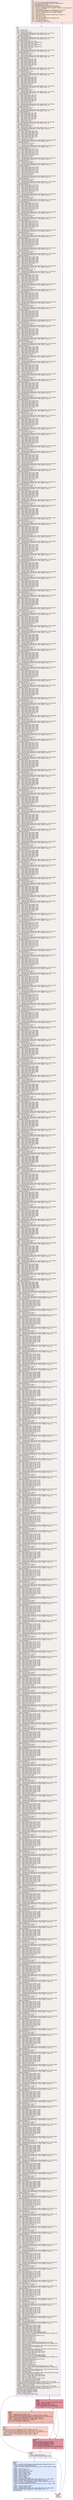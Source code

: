 digraph "CFG for '_Z14createHistCudaPfS_iiS_' function" {
	label="CFG for '_Z14createHistCudaPfS_iiS_' function";

	Node0x4c34fd0 [shape=record,color="#3d50c3ff", style=filled, fillcolor="#f5c1a970",label="{%5:\l  %6 = tail call i32 @llvm.amdgcn.workgroup.id.x()\l  %7 = tail call align 4 dereferenceable(64) i8 addrspace(4)*\l... @llvm.amdgcn.dispatch.ptr()\l  %8 = getelementptr i8, i8 addrspace(4)* %7, i64 4\l  %9 = bitcast i8 addrspace(4)* %8 to i16 addrspace(4)*\l  %10 = load i16, i16 addrspace(4)* %9, align 4, !range !4, !invariant.load !5\l  %11 = zext i16 %10 to i32\l  %12 = getelementptr inbounds i8, i8 addrspace(4)* %7, i64 12\l  %13 = bitcast i8 addrspace(4)* %12 to i32 addrspace(4)*\l  %14 = load i32, i32 addrspace(4)* %13, align 4, !tbaa !6\l  %15 = mul i32 %6, %11\l  %16 = tail call i32 @llvm.amdgcn.workitem.id.x(), !range !15\l  %17 = add i32 %15, %16\l  %18 = zext i32 %17 to i64\l  %19 = tail call i32 @llvm.amdgcn.workgroup.id.y()\l  %20 = sext i32 %2 to i64\l  %21 = icmp ult i64 %18, %20\l  br i1 %21, label %22, label %1896\l|{<s0>T|<s1>F}}"];
	Node0x4c34fd0:s0 -> Node0x4c374c0;
	Node0x4c34fd0:s1 -> Node0x4c37550;
	Node0x4c374c0 [shape=record,color="#3d50c3ff", style=filled, fillcolor="#e3d9d370",label="{%22:\l22:                                               \l  %23 = shl i32 %17, 7\l  %24 = shl i32 %19, 7\l  %25 = sext i32 %23 to i64\l  %26 = getelementptr inbounds float, float addrspace(1)* %0, i64 %25\l  %27 = load float, float addrspace(1)* %26, align 4, !tbaa !16,\l... !amdgpu.noclobber !5\l  %28 = sext i32 %24 to i64\l  %29 = getelementptr inbounds float, float addrspace(1)* %1, i64 %28\l  %30 = load float, float addrspace(1)* %29, align 4, !tbaa !16,\l... !amdgpu.noclobber !5\l  %31 = fmul contract float %27, %30\l  %32 = fadd contract float %31, 0.000000e+00\l  %33 = fmul contract float %30, %30\l  %34 = fadd contract float %33, 0.000000e+00\l  %35 = fmul contract float %27, %27\l  %36 = fadd contract float %35, 0.000000e+00\l  %37 = add nuw nsw i32 %23, 1\l  %38 = sext i32 %37 to i64\l  %39 = getelementptr inbounds float, float addrspace(1)* %0, i64 %38\l  %40 = load float, float addrspace(1)* %39, align 4, !tbaa !16,\l... !amdgpu.noclobber !5\l  %41 = add nuw nsw i32 %24, 1\l  %42 = sext i32 %41 to i64\l  %43 = getelementptr inbounds float, float addrspace(1)* %1, i64 %42\l  %44 = load float, float addrspace(1)* %43, align 4, !tbaa !16,\l... !amdgpu.noclobber !5\l  %45 = fmul contract float %40, %44\l  %46 = fadd contract float %32, %45\l  %47 = fmul contract float %44, %44\l  %48 = fadd contract float %34, %47\l  %49 = fmul contract float %40, %40\l  %50 = fadd contract float %36, %49\l  %51 = add nuw nsw i32 %23, 2\l  %52 = sext i32 %51 to i64\l  %53 = getelementptr inbounds float, float addrspace(1)* %0, i64 %52\l  %54 = load float, float addrspace(1)* %53, align 4, !tbaa !16,\l... !amdgpu.noclobber !5\l  %55 = add nuw nsw i32 %24, 2\l  %56 = sext i32 %55 to i64\l  %57 = getelementptr inbounds float, float addrspace(1)* %1, i64 %56\l  %58 = load float, float addrspace(1)* %57, align 4, !tbaa !16,\l... !amdgpu.noclobber !5\l  %59 = fmul contract float %54, %58\l  %60 = fadd contract float %46, %59\l  %61 = fmul contract float %58, %58\l  %62 = fadd contract float %48, %61\l  %63 = fmul contract float %54, %54\l  %64 = fadd contract float %50, %63\l  %65 = add nuw nsw i32 %23, 3\l  %66 = sext i32 %65 to i64\l  %67 = getelementptr inbounds float, float addrspace(1)* %0, i64 %66\l  %68 = load float, float addrspace(1)* %67, align 4, !tbaa !16,\l... !amdgpu.noclobber !5\l  %69 = add nuw nsw i32 %24, 3\l  %70 = sext i32 %69 to i64\l  %71 = getelementptr inbounds float, float addrspace(1)* %1, i64 %70\l  %72 = load float, float addrspace(1)* %71, align 4, !tbaa !16,\l... !amdgpu.noclobber !5\l  %73 = fmul contract float %68, %72\l  %74 = fadd contract float %60, %73\l  %75 = fmul contract float %72, %72\l  %76 = fadd contract float %62, %75\l  %77 = fmul contract float %68, %68\l  %78 = fadd contract float %64, %77\l  %79 = add nuw nsw i32 %23, 4\l  %80 = sext i32 %79 to i64\l  %81 = getelementptr inbounds float, float addrspace(1)* %0, i64 %80\l  %82 = load float, float addrspace(1)* %81, align 4, !tbaa !16,\l... !amdgpu.noclobber !5\l  %83 = add nuw nsw i32 %24, 4\l  %84 = sext i32 %83 to i64\l  %85 = getelementptr inbounds float, float addrspace(1)* %1, i64 %84\l  %86 = load float, float addrspace(1)* %85, align 4, !tbaa !16,\l... !amdgpu.noclobber !5\l  %87 = fmul contract float %82, %86\l  %88 = fadd contract float %74, %87\l  %89 = fmul contract float %86, %86\l  %90 = fadd contract float %76, %89\l  %91 = fmul contract float %82, %82\l  %92 = fadd contract float %78, %91\l  %93 = add nuw nsw i32 %23, 5\l  %94 = sext i32 %93 to i64\l  %95 = getelementptr inbounds float, float addrspace(1)* %0, i64 %94\l  %96 = load float, float addrspace(1)* %95, align 4, !tbaa !16,\l... !amdgpu.noclobber !5\l  %97 = add nuw nsw i32 %24, 5\l  %98 = sext i32 %97 to i64\l  %99 = getelementptr inbounds float, float addrspace(1)* %1, i64 %98\l  %100 = load float, float addrspace(1)* %99, align 4, !tbaa !16,\l... !amdgpu.noclobber !5\l  %101 = fmul contract float %96, %100\l  %102 = fadd contract float %88, %101\l  %103 = fmul contract float %100, %100\l  %104 = fadd contract float %90, %103\l  %105 = fmul contract float %96, %96\l  %106 = fadd contract float %92, %105\l  %107 = add nuw nsw i32 %23, 6\l  %108 = sext i32 %107 to i64\l  %109 = getelementptr inbounds float, float addrspace(1)* %0, i64 %108\l  %110 = load float, float addrspace(1)* %109, align 4, !tbaa !16,\l... !amdgpu.noclobber !5\l  %111 = add nuw nsw i32 %24, 6\l  %112 = sext i32 %111 to i64\l  %113 = getelementptr inbounds float, float addrspace(1)* %1, i64 %112\l  %114 = load float, float addrspace(1)* %113, align 4, !tbaa !16,\l... !amdgpu.noclobber !5\l  %115 = fmul contract float %110, %114\l  %116 = fadd contract float %102, %115\l  %117 = fmul contract float %114, %114\l  %118 = fadd contract float %104, %117\l  %119 = fmul contract float %110, %110\l  %120 = fadd contract float %106, %119\l  %121 = add nuw nsw i32 %23, 7\l  %122 = sext i32 %121 to i64\l  %123 = getelementptr inbounds float, float addrspace(1)* %0, i64 %122\l  %124 = load float, float addrspace(1)* %123, align 4, !tbaa !16,\l... !amdgpu.noclobber !5\l  %125 = add nuw nsw i32 %24, 7\l  %126 = sext i32 %125 to i64\l  %127 = getelementptr inbounds float, float addrspace(1)* %1, i64 %126\l  %128 = load float, float addrspace(1)* %127, align 4, !tbaa !16,\l... !amdgpu.noclobber !5\l  %129 = fmul contract float %124, %128\l  %130 = fadd contract float %116, %129\l  %131 = fmul contract float %128, %128\l  %132 = fadd contract float %118, %131\l  %133 = fmul contract float %124, %124\l  %134 = fadd contract float %120, %133\l  %135 = add nuw nsw i32 %23, 8\l  %136 = sext i32 %135 to i64\l  %137 = getelementptr inbounds float, float addrspace(1)* %0, i64 %136\l  %138 = load float, float addrspace(1)* %137, align 4, !tbaa !16,\l... !amdgpu.noclobber !5\l  %139 = add nuw nsw i32 %24, 8\l  %140 = sext i32 %139 to i64\l  %141 = getelementptr inbounds float, float addrspace(1)* %1, i64 %140\l  %142 = load float, float addrspace(1)* %141, align 4, !tbaa !16,\l... !amdgpu.noclobber !5\l  %143 = fmul contract float %138, %142\l  %144 = fadd contract float %130, %143\l  %145 = fmul contract float %142, %142\l  %146 = fadd contract float %132, %145\l  %147 = fmul contract float %138, %138\l  %148 = fadd contract float %134, %147\l  %149 = add nuw nsw i32 %23, 9\l  %150 = sext i32 %149 to i64\l  %151 = getelementptr inbounds float, float addrspace(1)* %0, i64 %150\l  %152 = load float, float addrspace(1)* %151, align 4, !tbaa !16,\l... !amdgpu.noclobber !5\l  %153 = add nuw nsw i32 %24, 9\l  %154 = sext i32 %153 to i64\l  %155 = getelementptr inbounds float, float addrspace(1)* %1, i64 %154\l  %156 = load float, float addrspace(1)* %155, align 4, !tbaa !16,\l... !amdgpu.noclobber !5\l  %157 = fmul contract float %152, %156\l  %158 = fadd contract float %144, %157\l  %159 = fmul contract float %156, %156\l  %160 = fadd contract float %146, %159\l  %161 = fmul contract float %152, %152\l  %162 = fadd contract float %148, %161\l  %163 = add nuw nsw i32 %23, 10\l  %164 = sext i32 %163 to i64\l  %165 = getelementptr inbounds float, float addrspace(1)* %0, i64 %164\l  %166 = load float, float addrspace(1)* %165, align 4, !tbaa !16,\l... !amdgpu.noclobber !5\l  %167 = add nuw nsw i32 %24, 10\l  %168 = sext i32 %167 to i64\l  %169 = getelementptr inbounds float, float addrspace(1)* %1, i64 %168\l  %170 = load float, float addrspace(1)* %169, align 4, !tbaa !16,\l... !amdgpu.noclobber !5\l  %171 = fmul contract float %166, %170\l  %172 = fadd contract float %158, %171\l  %173 = fmul contract float %170, %170\l  %174 = fadd contract float %160, %173\l  %175 = fmul contract float %166, %166\l  %176 = fadd contract float %162, %175\l  %177 = add nuw nsw i32 %23, 11\l  %178 = sext i32 %177 to i64\l  %179 = getelementptr inbounds float, float addrspace(1)* %0, i64 %178\l  %180 = load float, float addrspace(1)* %179, align 4, !tbaa !16,\l... !amdgpu.noclobber !5\l  %181 = add nuw nsw i32 %24, 11\l  %182 = sext i32 %181 to i64\l  %183 = getelementptr inbounds float, float addrspace(1)* %1, i64 %182\l  %184 = load float, float addrspace(1)* %183, align 4, !tbaa !16,\l... !amdgpu.noclobber !5\l  %185 = fmul contract float %180, %184\l  %186 = fadd contract float %172, %185\l  %187 = fmul contract float %184, %184\l  %188 = fadd contract float %174, %187\l  %189 = fmul contract float %180, %180\l  %190 = fadd contract float %176, %189\l  %191 = add nuw nsw i32 %23, 12\l  %192 = sext i32 %191 to i64\l  %193 = getelementptr inbounds float, float addrspace(1)* %0, i64 %192\l  %194 = load float, float addrspace(1)* %193, align 4, !tbaa !16,\l... !amdgpu.noclobber !5\l  %195 = add nuw nsw i32 %24, 12\l  %196 = sext i32 %195 to i64\l  %197 = getelementptr inbounds float, float addrspace(1)* %1, i64 %196\l  %198 = load float, float addrspace(1)* %197, align 4, !tbaa !16,\l... !amdgpu.noclobber !5\l  %199 = fmul contract float %194, %198\l  %200 = fadd contract float %186, %199\l  %201 = fmul contract float %198, %198\l  %202 = fadd contract float %188, %201\l  %203 = fmul contract float %194, %194\l  %204 = fadd contract float %190, %203\l  %205 = add nuw nsw i32 %23, 13\l  %206 = sext i32 %205 to i64\l  %207 = getelementptr inbounds float, float addrspace(1)* %0, i64 %206\l  %208 = load float, float addrspace(1)* %207, align 4, !tbaa !16,\l... !amdgpu.noclobber !5\l  %209 = add nuw nsw i32 %24, 13\l  %210 = sext i32 %209 to i64\l  %211 = getelementptr inbounds float, float addrspace(1)* %1, i64 %210\l  %212 = load float, float addrspace(1)* %211, align 4, !tbaa !16,\l... !amdgpu.noclobber !5\l  %213 = fmul contract float %208, %212\l  %214 = fadd contract float %200, %213\l  %215 = fmul contract float %212, %212\l  %216 = fadd contract float %202, %215\l  %217 = fmul contract float %208, %208\l  %218 = fadd contract float %204, %217\l  %219 = add nuw nsw i32 %23, 14\l  %220 = sext i32 %219 to i64\l  %221 = getelementptr inbounds float, float addrspace(1)* %0, i64 %220\l  %222 = load float, float addrspace(1)* %221, align 4, !tbaa !16,\l... !amdgpu.noclobber !5\l  %223 = add nuw nsw i32 %24, 14\l  %224 = sext i32 %223 to i64\l  %225 = getelementptr inbounds float, float addrspace(1)* %1, i64 %224\l  %226 = load float, float addrspace(1)* %225, align 4, !tbaa !16,\l... !amdgpu.noclobber !5\l  %227 = fmul contract float %222, %226\l  %228 = fadd contract float %214, %227\l  %229 = fmul contract float %226, %226\l  %230 = fadd contract float %216, %229\l  %231 = fmul contract float %222, %222\l  %232 = fadd contract float %218, %231\l  %233 = add nuw nsw i32 %23, 15\l  %234 = sext i32 %233 to i64\l  %235 = getelementptr inbounds float, float addrspace(1)* %0, i64 %234\l  %236 = load float, float addrspace(1)* %235, align 4, !tbaa !16,\l... !amdgpu.noclobber !5\l  %237 = add nuw nsw i32 %24, 15\l  %238 = sext i32 %237 to i64\l  %239 = getelementptr inbounds float, float addrspace(1)* %1, i64 %238\l  %240 = load float, float addrspace(1)* %239, align 4, !tbaa !16,\l... !amdgpu.noclobber !5\l  %241 = fmul contract float %236, %240\l  %242 = fadd contract float %228, %241\l  %243 = fmul contract float %240, %240\l  %244 = fadd contract float %230, %243\l  %245 = fmul contract float %236, %236\l  %246 = fadd contract float %232, %245\l  %247 = add nuw nsw i32 %23, 16\l  %248 = sext i32 %247 to i64\l  %249 = getelementptr inbounds float, float addrspace(1)* %0, i64 %248\l  %250 = load float, float addrspace(1)* %249, align 4, !tbaa !16,\l... !amdgpu.noclobber !5\l  %251 = add nuw nsw i32 %24, 16\l  %252 = sext i32 %251 to i64\l  %253 = getelementptr inbounds float, float addrspace(1)* %1, i64 %252\l  %254 = load float, float addrspace(1)* %253, align 4, !tbaa !16,\l... !amdgpu.noclobber !5\l  %255 = fmul contract float %250, %254\l  %256 = fadd contract float %242, %255\l  %257 = fmul contract float %254, %254\l  %258 = fadd contract float %244, %257\l  %259 = fmul contract float %250, %250\l  %260 = fadd contract float %246, %259\l  %261 = add nuw nsw i32 %23, 17\l  %262 = sext i32 %261 to i64\l  %263 = getelementptr inbounds float, float addrspace(1)* %0, i64 %262\l  %264 = load float, float addrspace(1)* %263, align 4, !tbaa !16,\l... !amdgpu.noclobber !5\l  %265 = add nuw nsw i32 %24, 17\l  %266 = sext i32 %265 to i64\l  %267 = getelementptr inbounds float, float addrspace(1)* %1, i64 %266\l  %268 = load float, float addrspace(1)* %267, align 4, !tbaa !16,\l... !amdgpu.noclobber !5\l  %269 = fmul contract float %264, %268\l  %270 = fadd contract float %256, %269\l  %271 = fmul contract float %268, %268\l  %272 = fadd contract float %258, %271\l  %273 = fmul contract float %264, %264\l  %274 = fadd contract float %260, %273\l  %275 = add nuw nsw i32 %23, 18\l  %276 = sext i32 %275 to i64\l  %277 = getelementptr inbounds float, float addrspace(1)* %0, i64 %276\l  %278 = load float, float addrspace(1)* %277, align 4, !tbaa !16,\l... !amdgpu.noclobber !5\l  %279 = add nuw nsw i32 %24, 18\l  %280 = sext i32 %279 to i64\l  %281 = getelementptr inbounds float, float addrspace(1)* %1, i64 %280\l  %282 = load float, float addrspace(1)* %281, align 4, !tbaa !16,\l... !amdgpu.noclobber !5\l  %283 = fmul contract float %278, %282\l  %284 = fadd contract float %270, %283\l  %285 = fmul contract float %282, %282\l  %286 = fadd contract float %272, %285\l  %287 = fmul contract float %278, %278\l  %288 = fadd contract float %274, %287\l  %289 = add nuw nsw i32 %23, 19\l  %290 = sext i32 %289 to i64\l  %291 = getelementptr inbounds float, float addrspace(1)* %0, i64 %290\l  %292 = load float, float addrspace(1)* %291, align 4, !tbaa !16,\l... !amdgpu.noclobber !5\l  %293 = add nuw nsw i32 %24, 19\l  %294 = sext i32 %293 to i64\l  %295 = getelementptr inbounds float, float addrspace(1)* %1, i64 %294\l  %296 = load float, float addrspace(1)* %295, align 4, !tbaa !16,\l... !amdgpu.noclobber !5\l  %297 = fmul contract float %292, %296\l  %298 = fadd contract float %284, %297\l  %299 = fmul contract float %296, %296\l  %300 = fadd contract float %286, %299\l  %301 = fmul contract float %292, %292\l  %302 = fadd contract float %288, %301\l  %303 = add nuw nsw i32 %23, 20\l  %304 = sext i32 %303 to i64\l  %305 = getelementptr inbounds float, float addrspace(1)* %0, i64 %304\l  %306 = load float, float addrspace(1)* %305, align 4, !tbaa !16,\l... !amdgpu.noclobber !5\l  %307 = add nuw nsw i32 %24, 20\l  %308 = sext i32 %307 to i64\l  %309 = getelementptr inbounds float, float addrspace(1)* %1, i64 %308\l  %310 = load float, float addrspace(1)* %309, align 4, !tbaa !16,\l... !amdgpu.noclobber !5\l  %311 = fmul contract float %306, %310\l  %312 = fadd contract float %298, %311\l  %313 = fmul contract float %310, %310\l  %314 = fadd contract float %300, %313\l  %315 = fmul contract float %306, %306\l  %316 = fadd contract float %302, %315\l  %317 = add nuw nsw i32 %23, 21\l  %318 = sext i32 %317 to i64\l  %319 = getelementptr inbounds float, float addrspace(1)* %0, i64 %318\l  %320 = load float, float addrspace(1)* %319, align 4, !tbaa !16,\l... !amdgpu.noclobber !5\l  %321 = add nuw nsw i32 %24, 21\l  %322 = sext i32 %321 to i64\l  %323 = getelementptr inbounds float, float addrspace(1)* %1, i64 %322\l  %324 = load float, float addrspace(1)* %323, align 4, !tbaa !16,\l... !amdgpu.noclobber !5\l  %325 = fmul contract float %320, %324\l  %326 = fadd contract float %312, %325\l  %327 = fmul contract float %324, %324\l  %328 = fadd contract float %314, %327\l  %329 = fmul contract float %320, %320\l  %330 = fadd contract float %316, %329\l  %331 = add nuw nsw i32 %23, 22\l  %332 = sext i32 %331 to i64\l  %333 = getelementptr inbounds float, float addrspace(1)* %0, i64 %332\l  %334 = load float, float addrspace(1)* %333, align 4, !tbaa !16,\l... !amdgpu.noclobber !5\l  %335 = add nuw nsw i32 %24, 22\l  %336 = sext i32 %335 to i64\l  %337 = getelementptr inbounds float, float addrspace(1)* %1, i64 %336\l  %338 = load float, float addrspace(1)* %337, align 4, !tbaa !16,\l... !amdgpu.noclobber !5\l  %339 = fmul contract float %334, %338\l  %340 = fadd contract float %326, %339\l  %341 = fmul contract float %338, %338\l  %342 = fadd contract float %328, %341\l  %343 = fmul contract float %334, %334\l  %344 = fadd contract float %330, %343\l  %345 = add nuw nsw i32 %23, 23\l  %346 = sext i32 %345 to i64\l  %347 = getelementptr inbounds float, float addrspace(1)* %0, i64 %346\l  %348 = load float, float addrspace(1)* %347, align 4, !tbaa !16,\l... !amdgpu.noclobber !5\l  %349 = add nuw nsw i32 %24, 23\l  %350 = sext i32 %349 to i64\l  %351 = getelementptr inbounds float, float addrspace(1)* %1, i64 %350\l  %352 = load float, float addrspace(1)* %351, align 4, !tbaa !16,\l... !amdgpu.noclobber !5\l  %353 = fmul contract float %348, %352\l  %354 = fadd contract float %340, %353\l  %355 = fmul contract float %352, %352\l  %356 = fadd contract float %342, %355\l  %357 = fmul contract float %348, %348\l  %358 = fadd contract float %344, %357\l  %359 = add nuw nsw i32 %23, 24\l  %360 = sext i32 %359 to i64\l  %361 = getelementptr inbounds float, float addrspace(1)* %0, i64 %360\l  %362 = load float, float addrspace(1)* %361, align 4, !tbaa !16,\l... !amdgpu.noclobber !5\l  %363 = add nuw nsw i32 %24, 24\l  %364 = sext i32 %363 to i64\l  %365 = getelementptr inbounds float, float addrspace(1)* %1, i64 %364\l  %366 = load float, float addrspace(1)* %365, align 4, !tbaa !16,\l... !amdgpu.noclobber !5\l  %367 = fmul contract float %362, %366\l  %368 = fadd contract float %354, %367\l  %369 = fmul contract float %366, %366\l  %370 = fadd contract float %356, %369\l  %371 = fmul contract float %362, %362\l  %372 = fadd contract float %358, %371\l  %373 = add nuw nsw i32 %23, 25\l  %374 = sext i32 %373 to i64\l  %375 = getelementptr inbounds float, float addrspace(1)* %0, i64 %374\l  %376 = load float, float addrspace(1)* %375, align 4, !tbaa !16,\l... !amdgpu.noclobber !5\l  %377 = add nuw nsw i32 %24, 25\l  %378 = sext i32 %377 to i64\l  %379 = getelementptr inbounds float, float addrspace(1)* %1, i64 %378\l  %380 = load float, float addrspace(1)* %379, align 4, !tbaa !16,\l... !amdgpu.noclobber !5\l  %381 = fmul contract float %376, %380\l  %382 = fadd contract float %368, %381\l  %383 = fmul contract float %380, %380\l  %384 = fadd contract float %370, %383\l  %385 = fmul contract float %376, %376\l  %386 = fadd contract float %372, %385\l  %387 = add nuw nsw i32 %23, 26\l  %388 = sext i32 %387 to i64\l  %389 = getelementptr inbounds float, float addrspace(1)* %0, i64 %388\l  %390 = load float, float addrspace(1)* %389, align 4, !tbaa !16,\l... !amdgpu.noclobber !5\l  %391 = add nuw nsw i32 %24, 26\l  %392 = sext i32 %391 to i64\l  %393 = getelementptr inbounds float, float addrspace(1)* %1, i64 %392\l  %394 = load float, float addrspace(1)* %393, align 4, !tbaa !16,\l... !amdgpu.noclobber !5\l  %395 = fmul contract float %390, %394\l  %396 = fadd contract float %382, %395\l  %397 = fmul contract float %394, %394\l  %398 = fadd contract float %384, %397\l  %399 = fmul contract float %390, %390\l  %400 = fadd contract float %386, %399\l  %401 = add nuw nsw i32 %23, 27\l  %402 = sext i32 %401 to i64\l  %403 = getelementptr inbounds float, float addrspace(1)* %0, i64 %402\l  %404 = load float, float addrspace(1)* %403, align 4, !tbaa !16,\l... !amdgpu.noclobber !5\l  %405 = add nuw nsw i32 %24, 27\l  %406 = sext i32 %405 to i64\l  %407 = getelementptr inbounds float, float addrspace(1)* %1, i64 %406\l  %408 = load float, float addrspace(1)* %407, align 4, !tbaa !16,\l... !amdgpu.noclobber !5\l  %409 = fmul contract float %404, %408\l  %410 = fadd contract float %396, %409\l  %411 = fmul contract float %408, %408\l  %412 = fadd contract float %398, %411\l  %413 = fmul contract float %404, %404\l  %414 = fadd contract float %400, %413\l  %415 = add nuw nsw i32 %23, 28\l  %416 = sext i32 %415 to i64\l  %417 = getelementptr inbounds float, float addrspace(1)* %0, i64 %416\l  %418 = load float, float addrspace(1)* %417, align 4, !tbaa !16,\l... !amdgpu.noclobber !5\l  %419 = add nuw nsw i32 %24, 28\l  %420 = sext i32 %419 to i64\l  %421 = getelementptr inbounds float, float addrspace(1)* %1, i64 %420\l  %422 = load float, float addrspace(1)* %421, align 4, !tbaa !16,\l... !amdgpu.noclobber !5\l  %423 = fmul contract float %418, %422\l  %424 = fadd contract float %410, %423\l  %425 = fmul contract float %422, %422\l  %426 = fadd contract float %412, %425\l  %427 = fmul contract float %418, %418\l  %428 = fadd contract float %414, %427\l  %429 = add nuw nsw i32 %23, 29\l  %430 = sext i32 %429 to i64\l  %431 = getelementptr inbounds float, float addrspace(1)* %0, i64 %430\l  %432 = load float, float addrspace(1)* %431, align 4, !tbaa !16,\l... !amdgpu.noclobber !5\l  %433 = add nuw nsw i32 %24, 29\l  %434 = sext i32 %433 to i64\l  %435 = getelementptr inbounds float, float addrspace(1)* %1, i64 %434\l  %436 = load float, float addrspace(1)* %435, align 4, !tbaa !16,\l... !amdgpu.noclobber !5\l  %437 = fmul contract float %432, %436\l  %438 = fadd contract float %424, %437\l  %439 = fmul contract float %436, %436\l  %440 = fadd contract float %426, %439\l  %441 = fmul contract float %432, %432\l  %442 = fadd contract float %428, %441\l  %443 = add nuw nsw i32 %23, 30\l  %444 = sext i32 %443 to i64\l  %445 = getelementptr inbounds float, float addrspace(1)* %0, i64 %444\l  %446 = load float, float addrspace(1)* %445, align 4, !tbaa !16,\l... !amdgpu.noclobber !5\l  %447 = add nuw nsw i32 %24, 30\l  %448 = sext i32 %447 to i64\l  %449 = getelementptr inbounds float, float addrspace(1)* %1, i64 %448\l  %450 = load float, float addrspace(1)* %449, align 4, !tbaa !16,\l... !amdgpu.noclobber !5\l  %451 = fmul contract float %446, %450\l  %452 = fadd contract float %438, %451\l  %453 = fmul contract float %450, %450\l  %454 = fadd contract float %440, %453\l  %455 = fmul contract float %446, %446\l  %456 = fadd contract float %442, %455\l  %457 = add nuw nsw i32 %23, 31\l  %458 = sext i32 %457 to i64\l  %459 = getelementptr inbounds float, float addrspace(1)* %0, i64 %458\l  %460 = load float, float addrspace(1)* %459, align 4, !tbaa !16,\l... !amdgpu.noclobber !5\l  %461 = add nuw nsw i32 %24, 31\l  %462 = sext i32 %461 to i64\l  %463 = getelementptr inbounds float, float addrspace(1)* %1, i64 %462\l  %464 = load float, float addrspace(1)* %463, align 4, !tbaa !16,\l... !amdgpu.noclobber !5\l  %465 = fmul contract float %460, %464\l  %466 = fadd contract float %452, %465\l  %467 = fmul contract float %464, %464\l  %468 = fadd contract float %454, %467\l  %469 = fmul contract float %460, %460\l  %470 = fadd contract float %456, %469\l  %471 = add nuw nsw i32 %23, 32\l  %472 = sext i32 %471 to i64\l  %473 = getelementptr inbounds float, float addrspace(1)* %0, i64 %472\l  %474 = load float, float addrspace(1)* %473, align 4, !tbaa !16,\l... !amdgpu.noclobber !5\l  %475 = add nuw nsw i32 %24, 32\l  %476 = sext i32 %475 to i64\l  %477 = getelementptr inbounds float, float addrspace(1)* %1, i64 %476\l  %478 = load float, float addrspace(1)* %477, align 4, !tbaa !16,\l... !amdgpu.noclobber !5\l  %479 = fmul contract float %474, %478\l  %480 = fadd contract float %466, %479\l  %481 = fmul contract float %478, %478\l  %482 = fadd contract float %468, %481\l  %483 = fmul contract float %474, %474\l  %484 = fadd contract float %470, %483\l  %485 = add nuw nsw i32 %23, 33\l  %486 = sext i32 %485 to i64\l  %487 = getelementptr inbounds float, float addrspace(1)* %0, i64 %486\l  %488 = load float, float addrspace(1)* %487, align 4, !tbaa !16,\l... !amdgpu.noclobber !5\l  %489 = add nuw nsw i32 %24, 33\l  %490 = sext i32 %489 to i64\l  %491 = getelementptr inbounds float, float addrspace(1)* %1, i64 %490\l  %492 = load float, float addrspace(1)* %491, align 4, !tbaa !16,\l... !amdgpu.noclobber !5\l  %493 = fmul contract float %488, %492\l  %494 = fadd contract float %480, %493\l  %495 = fmul contract float %492, %492\l  %496 = fadd contract float %482, %495\l  %497 = fmul contract float %488, %488\l  %498 = fadd contract float %484, %497\l  %499 = add nuw nsw i32 %23, 34\l  %500 = sext i32 %499 to i64\l  %501 = getelementptr inbounds float, float addrspace(1)* %0, i64 %500\l  %502 = load float, float addrspace(1)* %501, align 4, !tbaa !16,\l... !amdgpu.noclobber !5\l  %503 = add nuw nsw i32 %24, 34\l  %504 = sext i32 %503 to i64\l  %505 = getelementptr inbounds float, float addrspace(1)* %1, i64 %504\l  %506 = load float, float addrspace(1)* %505, align 4, !tbaa !16,\l... !amdgpu.noclobber !5\l  %507 = fmul contract float %502, %506\l  %508 = fadd contract float %494, %507\l  %509 = fmul contract float %506, %506\l  %510 = fadd contract float %496, %509\l  %511 = fmul contract float %502, %502\l  %512 = fadd contract float %498, %511\l  %513 = add nuw nsw i32 %23, 35\l  %514 = sext i32 %513 to i64\l  %515 = getelementptr inbounds float, float addrspace(1)* %0, i64 %514\l  %516 = load float, float addrspace(1)* %515, align 4, !tbaa !16,\l... !amdgpu.noclobber !5\l  %517 = add nuw nsw i32 %24, 35\l  %518 = sext i32 %517 to i64\l  %519 = getelementptr inbounds float, float addrspace(1)* %1, i64 %518\l  %520 = load float, float addrspace(1)* %519, align 4, !tbaa !16,\l... !amdgpu.noclobber !5\l  %521 = fmul contract float %516, %520\l  %522 = fadd contract float %508, %521\l  %523 = fmul contract float %520, %520\l  %524 = fadd contract float %510, %523\l  %525 = fmul contract float %516, %516\l  %526 = fadd contract float %512, %525\l  %527 = add nuw nsw i32 %23, 36\l  %528 = sext i32 %527 to i64\l  %529 = getelementptr inbounds float, float addrspace(1)* %0, i64 %528\l  %530 = load float, float addrspace(1)* %529, align 4, !tbaa !16,\l... !amdgpu.noclobber !5\l  %531 = add nuw nsw i32 %24, 36\l  %532 = sext i32 %531 to i64\l  %533 = getelementptr inbounds float, float addrspace(1)* %1, i64 %532\l  %534 = load float, float addrspace(1)* %533, align 4, !tbaa !16,\l... !amdgpu.noclobber !5\l  %535 = fmul contract float %530, %534\l  %536 = fadd contract float %522, %535\l  %537 = fmul contract float %534, %534\l  %538 = fadd contract float %524, %537\l  %539 = fmul contract float %530, %530\l  %540 = fadd contract float %526, %539\l  %541 = add nuw nsw i32 %23, 37\l  %542 = sext i32 %541 to i64\l  %543 = getelementptr inbounds float, float addrspace(1)* %0, i64 %542\l  %544 = load float, float addrspace(1)* %543, align 4, !tbaa !16,\l... !amdgpu.noclobber !5\l  %545 = add nuw nsw i32 %24, 37\l  %546 = sext i32 %545 to i64\l  %547 = getelementptr inbounds float, float addrspace(1)* %1, i64 %546\l  %548 = load float, float addrspace(1)* %547, align 4, !tbaa !16,\l... !amdgpu.noclobber !5\l  %549 = fmul contract float %544, %548\l  %550 = fadd contract float %536, %549\l  %551 = fmul contract float %548, %548\l  %552 = fadd contract float %538, %551\l  %553 = fmul contract float %544, %544\l  %554 = fadd contract float %540, %553\l  %555 = add nuw nsw i32 %23, 38\l  %556 = sext i32 %555 to i64\l  %557 = getelementptr inbounds float, float addrspace(1)* %0, i64 %556\l  %558 = load float, float addrspace(1)* %557, align 4, !tbaa !16,\l... !amdgpu.noclobber !5\l  %559 = add nuw nsw i32 %24, 38\l  %560 = sext i32 %559 to i64\l  %561 = getelementptr inbounds float, float addrspace(1)* %1, i64 %560\l  %562 = load float, float addrspace(1)* %561, align 4, !tbaa !16,\l... !amdgpu.noclobber !5\l  %563 = fmul contract float %558, %562\l  %564 = fadd contract float %550, %563\l  %565 = fmul contract float %562, %562\l  %566 = fadd contract float %552, %565\l  %567 = fmul contract float %558, %558\l  %568 = fadd contract float %554, %567\l  %569 = add nuw nsw i32 %23, 39\l  %570 = sext i32 %569 to i64\l  %571 = getelementptr inbounds float, float addrspace(1)* %0, i64 %570\l  %572 = load float, float addrspace(1)* %571, align 4, !tbaa !16,\l... !amdgpu.noclobber !5\l  %573 = add nuw nsw i32 %24, 39\l  %574 = sext i32 %573 to i64\l  %575 = getelementptr inbounds float, float addrspace(1)* %1, i64 %574\l  %576 = load float, float addrspace(1)* %575, align 4, !tbaa !16,\l... !amdgpu.noclobber !5\l  %577 = fmul contract float %572, %576\l  %578 = fadd contract float %564, %577\l  %579 = fmul contract float %576, %576\l  %580 = fadd contract float %566, %579\l  %581 = fmul contract float %572, %572\l  %582 = fadd contract float %568, %581\l  %583 = add nuw nsw i32 %23, 40\l  %584 = sext i32 %583 to i64\l  %585 = getelementptr inbounds float, float addrspace(1)* %0, i64 %584\l  %586 = load float, float addrspace(1)* %585, align 4, !tbaa !16,\l... !amdgpu.noclobber !5\l  %587 = add nuw nsw i32 %24, 40\l  %588 = sext i32 %587 to i64\l  %589 = getelementptr inbounds float, float addrspace(1)* %1, i64 %588\l  %590 = load float, float addrspace(1)* %589, align 4, !tbaa !16,\l... !amdgpu.noclobber !5\l  %591 = fmul contract float %586, %590\l  %592 = fadd contract float %578, %591\l  %593 = fmul contract float %590, %590\l  %594 = fadd contract float %580, %593\l  %595 = fmul contract float %586, %586\l  %596 = fadd contract float %582, %595\l  %597 = add nuw nsw i32 %23, 41\l  %598 = sext i32 %597 to i64\l  %599 = getelementptr inbounds float, float addrspace(1)* %0, i64 %598\l  %600 = load float, float addrspace(1)* %599, align 4, !tbaa !16,\l... !amdgpu.noclobber !5\l  %601 = add nuw nsw i32 %24, 41\l  %602 = sext i32 %601 to i64\l  %603 = getelementptr inbounds float, float addrspace(1)* %1, i64 %602\l  %604 = load float, float addrspace(1)* %603, align 4, !tbaa !16,\l... !amdgpu.noclobber !5\l  %605 = fmul contract float %600, %604\l  %606 = fadd contract float %592, %605\l  %607 = fmul contract float %604, %604\l  %608 = fadd contract float %594, %607\l  %609 = fmul contract float %600, %600\l  %610 = fadd contract float %596, %609\l  %611 = add nuw nsw i32 %23, 42\l  %612 = sext i32 %611 to i64\l  %613 = getelementptr inbounds float, float addrspace(1)* %0, i64 %612\l  %614 = load float, float addrspace(1)* %613, align 4, !tbaa !16,\l... !amdgpu.noclobber !5\l  %615 = add nuw nsw i32 %24, 42\l  %616 = sext i32 %615 to i64\l  %617 = getelementptr inbounds float, float addrspace(1)* %1, i64 %616\l  %618 = load float, float addrspace(1)* %617, align 4, !tbaa !16,\l... !amdgpu.noclobber !5\l  %619 = fmul contract float %614, %618\l  %620 = fadd contract float %606, %619\l  %621 = fmul contract float %618, %618\l  %622 = fadd contract float %608, %621\l  %623 = fmul contract float %614, %614\l  %624 = fadd contract float %610, %623\l  %625 = add nuw nsw i32 %23, 43\l  %626 = sext i32 %625 to i64\l  %627 = getelementptr inbounds float, float addrspace(1)* %0, i64 %626\l  %628 = load float, float addrspace(1)* %627, align 4, !tbaa !16,\l... !amdgpu.noclobber !5\l  %629 = add nuw nsw i32 %24, 43\l  %630 = sext i32 %629 to i64\l  %631 = getelementptr inbounds float, float addrspace(1)* %1, i64 %630\l  %632 = load float, float addrspace(1)* %631, align 4, !tbaa !16,\l... !amdgpu.noclobber !5\l  %633 = fmul contract float %628, %632\l  %634 = fadd contract float %620, %633\l  %635 = fmul contract float %632, %632\l  %636 = fadd contract float %622, %635\l  %637 = fmul contract float %628, %628\l  %638 = fadd contract float %624, %637\l  %639 = add nuw nsw i32 %23, 44\l  %640 = sext i32 %639 to i64\l  %641 = getelementptr inbounds float, float addrspace(1)* %0, i64 %640\l  %642 = load float, float addrspace(1)* %641, align 4, !tbaa !16,\l... !amdgpu.noclobber !5\l  %643 = add nuw nsw i32 %24, 44\l  %644 = sext i32 %643 to i64\l  %645 = getelementptr inbounds float, float addrspace(1)* %1, i64 %644\l  %646 = load float, float addrspace(1)* %645, align 4, !tbaa !16,\l... !amdgpu.noclobber !5\l  %647 = fmul contract float %642, %646\l  %648 = fadd contract float %634, %647\l  %649 = fmul contract float %646, %646\l  %650 = fadd contract float %636, %649\l  %651 = fmul contract float %642, %642\l  %652 = fadd contract float %638, %651\l  %653 = add nuw nsw i32 %23, 45\l  %654 = sext i32 %653 to i64\l  %655 = getelementptr inbounds float, float addrspace(1)* %0, i64 %654\l  %656 = load float, float addrspace(1)* %655, align 4, !tbaa !16,\l... !amdgpu.noclobber !5\l  %657 = add nuw nsw i32 %24, 45\l  %658 = sext i32 %657 to i64\l  %659 = getelementptr inbounds float, float addrspace(1)* %1, i64 %658\l  %660 = load float, float addrspace(1)* %659, align 4, !tbaa !16,\l... !amdgpu.noclobber !5\l  %661 = fmul contract float %656, %660\l  %662 = fadd contract float %648, %661\l  %663 = fmul contract float %660, %660\l  %664 = fadd contract float %650, %663\l  %665 = fmul contract float %656, %656\l  %666 = fadd contract float %652, %665\l  %667 = add nuw nsw i32 %23, 46\l  %668 = sext i32 %667 to i64\l  %669 = getelementptr inbounds float, float addrspace(1)* %0, i64 %668\l  %670 = load float, float addrspace(1)* %669, align 4, !tbaa !16,\l... !amdgpu.noclobber !5\l  %671 = add nuw nsw i32 %24, 46\l  %672 = sext i32 %671 to i64\l  %673 = getelementptr inbounds float, float addrspace(1)* %1, i64 %672\l  %674 = load float, float addrspace(1)* %673, align 4, !tbaa !16,\l... !amdgpu.noclobber !5\l  %675 = fmul contract float %670, %674\l  %676 = fadd contract float %662, %675\l  %677 = fmul contract float %674, %674\l  %678 = fadd contract float %664, %677\l  %679 = fmul contract float %670, %670\l  %680 = fadd contract float %666, %679\l  %681 = add nuw nsw i32 %23, 47\l  %682 = sext i32 %681 to i64\l  %683 = getelementptr inbounds float, float addrspace(1)* %0, i64 %682\l  %684 = load float, float addrspace(1)* %683, align 4, !tbaa !16,\l... !amdgpu.noclobber !5\l  %685 = add nuw nsw i32 %24, 47\l  %686 = sext i32 %685 to i64\l  %687 = getelementptr inbounds float, float addrspace(1)* %1, i64 %686\l  %688 = load float, float addrspace(1)* %687, align 4, !tbaa !16,\l... !amdgpu.noclobber !5\l  %689 = fmul contract float %684, %688\l  %690 = fadd contract float %676, %689\l  %691 = fmul contract float %688, %688\l  %692 = fadd contract float %678, %691\l  %693 = fmul contract float %684, %684\l  %694 = fadd contract float %680, %693\l  %695 = add nuw nsw i32 %23, 48\l  %696 = sext i32 %695 to i64\l  %697 = getelementptr inbounds float, float addrspace(1)* %0, i64 %696\l  %698 = load float, float addrspace(1)* %697, align 4, !tbaa !16,\l... !amdgpu.noclobber !5\l  %699 = add nuw nsw i32 %24, 48\l  %700 = sext i32 %699 to i64\l  %701 = getelementptr inbounds float, float addrspace(1)* %1, i64 %700\l  %702 = load float, float addrspace(1)* %701, align 4, !tbaa !16,\l... !amdgpu.noclobber !5\l  %703 = fmul contract float %698, %702\l  %704 = fadd contract float %690, %703\l  %705 = fmul contract float %702, %702\l  %706 = fadd contract float %692, %705\l  %707 = fmul contract float %698, %698\l  %708 = fadd contract float %694, %707\l  %709 = add nuw nsw i32 %23, 49\l  %710 = sext i32 %709 to i64\l  %711 = getelementptr inbounds float, float addrspace(1)* %0, i64 %710\l  %712 = load float, float addrspace(1)* %711, align 4, !tbaa !16,\l... !amdgpu.noclobber !5\l  %713 = add nuw nsw i32 %24, 49\l  %714 = sext i32 %713 to i64\l  %715 = getelementptr inbounds float, float addrspace(1)* %1, i64 %714\l  %716 = load float, float addrspace(1)* %715, align 4, !tbaa !16,\l... !amdgpu.noclobber !5\l  %717 = fmul contract float %712, %716\l  %718 = fadd contract float %704, %717\l  %719 = fmul contract float %716, %716\l  %720 = fadd contract float %706, %719\l  %721 = fmul contract float %712, %712\l  %722 = fadd contract float %708, %721\l  %723 = add nuw nsw i32 %23, 50\l  %724 = sext i32 %723 to i64\l  %725 = getelementptr inbounds float, float addrspace(1)* %0, i64 %724\l  %726 = load float, float addrspace(1)* %725, align 4, !tbaa !16,\l... !amdgpu.noclobber !5\l  %727 = add nuw nsw i32 %24, 50\l  %728 = sext i32 %727 to i64\l  %729 = getelementptr inbounds float, float addrspace(1)* %1, i64 %728\l  %730 = load float, float addrspace(1)* %729, align 4, !tbaa !16,\l... !amdgpu.noclobber !5\l  %731 = fmul contract float %726, %730\l  %732 = fadd contract float %718, %731\l  %733 = fmul contract float %730, %730\l  %734 = fadd contract float %720, %733\l  %735 = fmul contract float %726, %726\l  %736 = fadd contract float %722, %735\l  %737 = add nuw nsw i32 %23, 51\l  %738 = sext i32 %737 to i64\l  %739 = getelementptr inbounds float, float addrspace(1)* %0, i64 %738\l  %740 = load float, float addrspace(1)* %739, align 4, !tbaa !16,\l... !amdgpu.noclobber !5\l  %741 = add nuw nsw i32 %24, 51\l  %742 = sext i32 %741 to i64\l  %743 = getelementptr inbounds float, float addrspace(1)* %1, i64 %742\l  %744 = load float, float addrspace(1)* %743, align 4, !tbaa !16,\l... !amdgpu.noclobber !5\l  %745 = fmul contract float %740, %744\l  %746 = fadd contract float %732, %745\l  %747 = fmul contract float %744, %744\l  %748 = fadd contract float %734, %747\l  %749 = fmul contract float %740, %740\l  %750 = fadd contract float %736, %749\l  %751 = add nuw nsw i32 %23, 52\l  %752 = sext i32 %751 to i64\l  %753 = getelementptr inbounds float, float addrspace(1)* %0, i64 %752\l  %754 = load float, float addrspace(1)* %753, align 4, !tbaa !16,\l... !amdgpu.noclobber !5\l  %755 = add nuw nsw i32 %24, 52\l  %756 = sext i32 %755 to i64\l  %757 = getelementptr inbounds float, float addrspace(1)* %1, i64 %756\l  %758 = load float, float addrspace(1)* %757, align 4, !tbaa !16,\l... !amdgpu.noclobber !5\l  %759 = fmul contract float %754, %758\l  %760 = fadd contract float %746, %759\l  %761 = fmul contract float %758, %758\l  %762 = fadd contract float %748, %761\l  %763 = fmul contract float %754, %754\l  %764 = fadd contract float %750, %763\l  %765 = add nuw nsw i32 %23, 53\l  %766 = sext i32 %765 to i64\l  %767 = getelementptr inbounds float, float addrspace(1)* %0, i64 %766\l  %768 = load float, float addrspace(1)* %767, align 4, !tbaa !16,\l... !amdgpu.noclobber !5\l  %769 = add nuw nsw i32 %24, 53\l  %770 = sext i32 %769 to i64\l  %771 = getelementptr inbounds float, float addrspace(1)* %1, i64 %770\l  %772 = load float, float addrspace(1)* %771, align 4, !tbaa !16,\l... !amdgpu.noclobber !5\l  %773 = fmul contract float %768, %772\l  %774 = fadd contract float %760, %773\l  %775 = fmul contract float %772, %772\l  %776 = fadd contract float %762, %775\l  %777 = fmul contract float %768, %768\l  %778 = fadd contract float %764, %777\l  %779 = add nuw nsw i32 %23, 54\l  %780 = sext i32 %779 to i64\l  %781 = getelementptr inbounds float, float addrspace(1)* %0, i64 %780\l  %782 = load float, float addrspace(1)* %781, align 4, !tbaa !16,\l... !amdgpu.noclobber !5\l  %783 = add nuw nsw i32 %24, 54\l  %784 = sext i32 %783 to i64\l  %785 = getelementptr inbounds float, float addrspace(1)* %1, i64 %784\l  %786 = load float, float addrspace(1)* %785, align 4, !tbaa !16,\l... !amdgpu.noclobber !5\l  %787 = fmul contract float %782, %786\l  %788 = fadd contract float %774, %787\l  %789 = fmul contract float %786, %786\l  %790 = fadd contract float %776, %789\l  %791 = fmul contract float %782, %782\l  %792 = fadd contract float %778, %791\l  %793 = add nuw nsw i32 %23, 55\l  %794 = sext i32 %793 to i64\l  %795 = getelementptr inbounds float, float addrspace(1)* %0, i64 %794\l  %796 = load float, float addrspace(1)* %795, align 4, !tbaa !16,\l... !amdgpu.noclobber !5\l  %797 = add nuw nsw i32 %24, 55\l  %798 = sext i32 %797 to i64\l  %799 = getelementptr inbounds float, float addrspace(1)* %1, i64 %798\l  %800 = load float, float addrspace(1)* %799, align 4, !tbaa !16,\l... !amdgpu.noclobber !5\l  %801 = fmul contract float %796, %800\l  %802 = fadd contract float %788, %801\l  %803 = fmul contract float %800, %800\l  %804 = fadd contract float %790, %803\l  %805 = fmul contract float %796, %796\l  %806 = fadd contract float %792, %805\l  %807 = add nuw nsw i32 %23, 56\l  %808 = sext i32 %807 to i64\l  %809 = getelementptr inbounds float, float addrspace(1)* %0, i64 %808\l  %810 = load float, float addrspace(1)* %809, align 4, !tbaa !16,\l... !amdgpu.noclobber !5\l  %811 = add nuw nsw i32 %24, 56\l  %812 = sext i32 %811 to i64\l  %813 = getelementptr inbounds float, float addrspace(1)* %1, i64 %812\l  %814 = load float, float addrspace(1)* %813, align 4, !tbaa !16,\l... !amdgpu.noclobber !5\l  %815 = fmul contract float %810, %814\l  %816 = fadd contract float %802, %815\l  %817 = fmul contract float %814, %814\l  %818 = fadd contract float %804, %817\l  %819 = fmul contract float %810, %810\l  %820 = fadd contract float %806, %819\l  %821 = add nuw nsw i32 %23, 57\l  %822 = sext i32 %821 to i64\l  %823 = getelementptr inbounds float, float addrspace(1)* %0, i64 %822\l  %824 = load float, float addrspace(1)* %823, align 4, !tbaa !16,\l... !amdgpu.noclobber !5\l  %825 = add nuw nsw i32 %24, 57\l  %826 = sext i32 %825 to i64\l  %827 = getelementptr inbounds float, float addrspace(1)* %1, i64 %826\l  %828 = load float, float addrspace(1)* %827, align 4, !tbaa !16,\l... !amdgpu.noclobber !5\l  %829 = fmul contract float %824, %828\l  %830 = fadd contract float %816, %829\l  %831 = fmul contract float %828, %828\l  %832 = fadd contract float %818, %831\l  %833 = fmul contract float %824, %824\l  %834 = fadd contract float %820, %833\l  %835 = add nuw nsw i32 %23, 58\l  %836 = sext i32 %835 to i64\l  %837 = getelementptr inbounds float, float addrspace(1)* %0, i64 %836\l  %838 = load float, float addrspace(1)* %837, align 4, !tbaa !16,\l... !amdgpu.noclobber !5\l  %839 = add nuw nsw i32 %24, 58\l  %840 = sext i32 %839 to i64\l  %841 = getelementptr inbounds float, float addrspace(1)* %1, i64 %840\l  %842 = load float, float addrspace(1)* %841, align 4, !tbaa !16,\l... !amdgpu.noclobber !5\l  %843 = fmul contract float %838, %842\l  %844 = fadd contract float %830, %843\l  %845 = fmul contract float %842, %842\l  %846 = fadd contract float %832, %845\l  %847 = fmul contract float %838, %838\l  %848 = fadd contract float %834, %847\l  %849 = add nuw nsw i32 %23, 59\l  %850 = sext i32 %849 to i64\l  %851 = getelementptr inbounds float, float addrspace(1)* %0, i64 %850\l  %852 = load float, float addrspace(1)* %851, align 4, !tbaa !16,\l... !amdgpu.noclobber !5\l  %853 = add nuw nsw i32 %24, 59\l  %854 = sext i32 %853 to i64\l  %855 = getelementptr inbounds float, float addrspace(1)* %1, i64 %854\l  %856 = load float, float addrspace(1)* %855, align 4, !tbaa !16,\l... !amdgpu.noclobber !5\l  %857 = fmul contract float %852, %856\l  %858 = fadd contract float %844, %857\l  %859 = fmul contract float %856, %856\l  %860 = fadd contract float %846, %859\l  %861 = fmul contract float %852, %852\l  %862 = fadd contract float %848, %861\l  %863 = add nuw nsw i32 %23, 60\l  %864 = sext i32 %863 to i64\l  %865 = getelementptr inbounds float, float addrspace(1)* %0, i64 %864\l  %866 = load float, float addrspace(1)* %865, align 4, !tbaa !16,\l... !amdgpu.noclobber !5\l  %867 = add nuw nsw i32 %24, 60\l  %868 = sext i32 %867 to i64\l  %869 = getelementptr inbounds float, float addrspace(1)* %1, i64 %868\l  %870 = load float, float addrspace(1)* %869, align 4, !tbaa !16,\l... !amdgpu.noclobber !5\l  %871 = fmul contract float %866, %870\l  %872 = fadd contract float %858, %871\l  %873 = fmul contract float %870, %870\l  %874 = fadd contract float %860, %873\l  %875 = fmul contract float %866, %866\l  %876 = fadd contract float %862, %875\l  %877 = add nuw nsw i32 %23, 61\l  %878 = sext i32 %877 to i64\l  %879 = getelementptr inbounds float, float addrspace(1)* %0, i64 %878\l  %880 = load float, float addrspace(1)* %879, align 4, !tbaa !16,\l... !amdgpu.noclobber !5\l  %881 = add nuw nsw i32 %24, 61\l  %882 = sext i32 %881 to i64\l  %883 = getelementptr inbounds float, float addrspace(1)* %1, i64 %882\l  %884 = load float, float addrspace(1)* %883, align 4, !tbaa !16,\l... !amdgpu.noclobber !5\l  %885 = fmul contract float %880, %884\l  %886 = fadd contract float %872, %885\l  %887 = fmul contract float %884, %884\l  %888 = fadd contract float %874, %887\l  %889 = fmul contract float %880, %880\l  %890 = fadd contract float %876, %889\l  %891 = add nuw nsw i32 %23, 62\l  %892 = sext i32 %891 to i64\l  %893 = getelementptr inbounds float, float addrspace(1)* %0, i64 %892\l  %894 = load float, float addrspace(1)* %893, align 4, !tbaa !16,\l... !amdgpu.noclobber !5\l  %895 = add nuw nsw i32 %24, 62\l  %896 = sext i32 %895 to i64\l  %897 = getelementptr inbounds float, float addrspace(1)* %1, i64 %896\l  %898 = load float, float addrspace(1)* %897, align 4, !tbaa !16,\l... !amdgpu.noclobber !5\l  %899 = fmul contract float %894, %898\l  %900 = fadd contract float %886, %899\l  %901 = fmul contract float %898, %898\l  %902 = fadd contract float %888, %901\l  %903 = fmul contract float %894, %894\l  %904 = fadd contract float %890, %903\l  %905 = add nuw nsw i32 %23, 63\l  %906 = sext i32 %905 to i64\l  %907 = getelementptr inbounds float, float addrspace(1)* %0, i64 %906\l  %908 = load float, float addrspace(1)* %907, align 4, !tbaa !16,\l... !amdgpu.noclobber !5\l  %909 = add nuw nsw i32 %24, 63\l  %910 = sext i32 %909 to i64\l  %911 = getelementptr inbounds float, float addrspace(1)* %1, i64 %910\l  %912 = load float, float addrspace(1)* %911, align 4, !tbaa !16,\l... !amdgpu.noclobber !5\l  %913 = fmul contract float %908, %912\l  %914 = fadd contract float %900, %913\l  %915 = fmul contract float %912, %912\l  %916 = fadd contract float %902, %915\l  %917 = fmul contract float %908, %908\l  %918 = fadd contract float %904, %917\l  %919 = add nuw nsw i32 %23, 64\l  %920 = sext i32 %919 to i64\l  %921 = getelementptr inbounds float, float addrspace(1)* %0, i64 %920\l  %922 = load float, float addrspace(1)* %921, align 4, !tbaa !16,\l... !amdgpu.noclobber !5\l  %923 = add nuw nsw i32 %24, 64\l  %924 = sext i32 %923 to i64\l  %925 = getelementptr inbounds float, float addrspace(1)* %1, i64 %924\l  %926 = load float, float addrspace(1)* %925, align 4, !tbaa !16,\l... !amdgpu.noclobber !5\l  %927 = fmul contract float %922, %926\l  %928 = fadd contract float %914, %927\l  %929 = fmul contract float %926, %926\l  %930 = fadd contract float %916, %929\l  %931 = fmul contract float %922, %922\l  %932 = fadd contract float %918, %931\l  %933 = add nuw nsw i32 %23, 65\l  %934 = sext i32 %933 to i64\l  %935 = getelementptr inbounds float, float addrspace(1)* %0, i64 %934\l  %936 = load float, float addrspace(1)* %935, align 4, !tbaa !16,\l... !amdgpu.noclobber !5\l  %937 = add nuw nsw i32 %24, 65\l  %938 = sext i32 %937 to i64\l  %939 = getelementptr inbounds float, float addrspace(1)* %1, i64 %938\l  %940 = load float, float addrspace(1)* %939, align 4, !tbaa !16,\l... !amdgpu.noclobber !5\l  %941 = fmul contract float %936, %940\l  %942 = fadd contract float %928, %941\l  %943 = fmul contract float %940, %940\l  %944 = fadd contract float %930, %943\l  %945 = fmul contract float %936, %936\l  %946 = fadd contract float %932, %945\l  %947 = add nuw nsw i32 %23, 66\l  %948 = sext i32 %947 to i64\l  %949 = getelementptr inbounds float, float addrspace(1)* %0, i64 %948\l  %950 = load float, float addrspace(1)* %949, align 4, !tbaa !16,\l... !amdgpu.noclobber !5\l  %951 = add nuw nsw i32 %24, 66\l  %952 = sext i32 %951 to i64\l  %953 = getelementptr inbounds float, float addrspace(1)* %1, i64 %952\l  %954 = load float, float addrspace(1)* %953, align 4, !tbaa !16,\l... !amdgpu.noclobber !5\l  %955 = fmul contract float %950, %954\l  %956 = fadd contract float %942, %955\l  %957 = fmul contract float %954, %954\l  %958 = fadd contract float %944, %957\l  %959 = fmul contract float %950, %950\l  %960 = fadd contract float %946, %959\l  %961 = add nuw nsw i32 %23, 67\l  %962 = sext i32 %961 to i64\l  %963 = getelementptr inbounds float, float addrspace(1)* %0, i64 %962\l  %964 = load float, float addrspace(1)* %963, align 4, !tbaa !16,\l... !amdgpu.noclobber !5\l  %965 = add nuw nsw i32 %24, 67\l  %966 = sext i32 %965 to i64\l  %967 = getelementptr inbounds float, float addrspace(1)* %1, i64 %966\l  %968 = load float, float addrspace(1)* %967, align 4, !tbaa !16,\l... !amdgpu.noclobber !5\l  %969 = fmul contract float %964, %968\l  %970 = fadd contract float %956, %969\l  %971 = fmul contract float %968, %968\l  %972 = fadd contract float %958, %971\l  %973 = fmul contract float %964, %964\l  %974 = fadd contract float %960, %973\l  %975 = add nuw nsw i32 %23, 68\l  %976 = sext i32 %975 to i64\l  %977 = getelementptr inbounds float, float addrspace(1)* %0, i64 %976\l  %978 = load float, float addrspace(1)* %977, align 4, !tbaa !16,\l... !amdgpu.noclobber !5\l  %979 = add nuw nsw i32 %24, 68\l  %980 = sext i32 %979 to i64\l  %981 = getelementptr inbounds float, float addrspace(1)* %1, i64 %980\l  %982 = load float, float addrspace(1)* %981, align 4, !tbaa !16,\l... !amdgpu.noclobber !5\l  %983 = fmul contract float %978, %982\l  %984 = fadd contract float %970, %983\l  %985 = fmul contract float %982, %982\l  %986 = fadd contract float %972, %985\l  %987 = fmul contract float %978, %978\l  %988 = fadd contract float %974, %987\l  %989 = add nuw nsw i32 %23, 69\l  %990 = sext i32 %989 to i64\l  %991 = getelementptr inbounds float, float addrspace(1)* %0, i64 %990\l  %992 = load float, float addrspace(1)* %991, align 4, !tbaa !16,\l... !amdgpu.noclobber !5\l  %993 = add nuw nsw i32 %24, 69\l  %994 = sext i32 %993 to i64\l  %995 = getelementptr inbounds float, float addrspace(1)* %1, i64 %994\l  %996 = load float, float addrspace(1)* %995, align 4, !tbaa !16,\l... !amdgpu.noclobber !5\l  %997 = fmul contract float %992, %996\l  %998 = fadd contract float %984, %997\l  %999 = fmul contract float %996, %996\l  %1000 = fadd contract float %986, %999\l  %1001 = fmul contract float %992, %992\l  %1002 = fadd contract float %988, %1001\l  %1003 = add nuw nsw i32 %23, 70\l  %1004 = sext i32 %1003 to i64\l  %1005 = getelementptr inbounds float, float addrspace(1)* %0, i64 %1004\l  %1006 = load float, float addrspace(1)* %1005, align 4, !tbaa !16,\l... !amdgpu.noclobber !5\l  %1007 = add nuw nsw i32 %24, 70\l  %1008 = sext i32 %1007 to i64\l  %1009 = getelementptr inbounds float, float addrspace(1)* %1, i64 %1008\l  %1010 = load float, float addrspace(1)* %1009, align 4, !tbaa !16,\l... !amdgpu.noclobber !5\l  %1011 = fmul contract float %1006, %1010\l  %1012 = fadd contract float %998, %1011\l  %1013 = fmul contract float %1010, %1010\l  %1014 = fadd contract float %1000, %1013\l  %1015 = fmul contract float %1006, %1006\l  %1016 = fadd contract float %1002, %1015\l  %1017 = add nuw nsw i32 %23, 71\l  %1018 = sext i32 %1017 to i64\l  %1019 = getelementptr inbounds float, float addrspace(1)* %0, i64 %1018\l  %1020 = load float, float addrspace(1)* %1019, align 4, !tbaa !16,\l... !amdgpu.noclobber !5\l  %1021 = add nuw nsw i32 %24, 71\l  %1022 = sext i32 %1021 to i64\l  %1023 = getelementptr inbounds float, float addrspace(1)* %1, i64 %1022\l  %1024 = load float, float addrspace(1)* %1023, align 4, !tbaa !16,\l... !amdgpu.noclobber !5\l  %1025 = fmul contract float %1020, %1024\l  %1026 = fadd contract float %1012, %1025\l  %1027 = fmul contract float %1024, %1024\l  %1028 = fadd contract float %1014, %1027\l  %1029 = fmul contract float %1020, %1020\l  %1030 = fadd contract float %1016, %1029\l  %1031 = add nuw nsw i32 %23, 72\l  %1032 = sext i32 %1031 to i64\l  %1033 = getelementptr inbounds float, float addrspace(1)* %0, i64 %1032\l  %1034 = load float, float addrspace(1)* %1033, align 4, !tbaa !16,\l... !amdgpu.noclobber !5\l  %1035 = add nuw nsw i32 %24, 72\l  %1036 = sext i32 %1035 to i64\l  %1037 = getelementptr inbounds float, float addrspace(1)* %1, i64 %1036\l  %1038 = load float, float addrspace(1)* %1037, align 4, !tbaa !16,\l... !amdgpu.noclobber !5\l  %1039 = fmul contract float %1034, %1038\l  %1040 = fadd contract float %1026, %1039\l  %1041 = fmul contract float %1038, %1038\l  %1042 = fadd contract float %1028, %1041\l  %1043 = fmul contract float %1034, %1034\l  %1044 = fadd contract float %1030, %1043\l  %1045 = add nuw nsw i32 %23, 73\l  %1046 = sext i32 %1045 to i64\l  %1047 = getelementptr inbounds float, float addrspace(1)* %0, i64 %1046\l  %1048 = load float, float addrspace(1)* %1047, align 4, !tbaa !16,\l... !amdgpu.noclobber !5\l  %1049 = add nuw nsw i32 %24, 73\l  %1050 = sext i32 %1049 to i64\l  %1051 = getelementptr inbounds float, float addrspace(1)* %1, i64 %1050\l  %1052 = load float, float addrspace(1)* %1051, align 4, !tbaa !16,\l... !amdgpu.noclobber !5\l  %1053 = fmul contract float %1048, %1052\l  %1054 = fadd contract float %1040, %1053\l  %1055 = fmul contract float %1052, %1052\l  %1056 = fadd contract float %1042, %1055\l  %1057 = fmul contract float %1048, %1048\l  %1058 = fadd contract float %1044, %1057\l  %1059 = add nuw nsw i32 %23, 74\l  %1060 = sext i32 %1059 to i64\l  %1061 = getelementptr inbounds float, float addrspace(1)* %0, i64 %1060\l  %1062 = load float, float addrspace(1)* %1061, align 4, !tbaa !16,\l... !amdgpu.noclobber !5\l  %1063 = add nuw nsw i32 %24, 74\l  %1064 = sext i32 %1063 to i64\l  %1065 = getelementptr inbounds float, float addrspace(1)* %1, i64 %1064\l  %1066 = load float, float addrspace(1)* %1065, align 4, !tbaa !16,\l... !amdgpu.noclobber !5\l  %1067 = fmul contract float %1062, %1066\l  %1068 = fadd contract float %1054, %1067\l  %1069 = fmul contract float %1066, %1066\l  %1070 = fadd contract float %1056, %1069\l  %1071 = fmul contract float %1062, %1062\l  %1072 = fadd contract float %1058, %1071\l  %1073 = add nuw nsw i32 %23, 75\l  %1074 = sext i32 %1073 to i64\l  %1075 = getelementptr inbounds float, float addrspace(1)* %0, i64 %1074\l  %1076 = load float, float addrspace(1)* %1075, align 4, !tbaa !16,\l... !amdgpu.noclobber !5\l  %1077 = add nuw nsw i32 %24, 75\l  %1078 = sext i32 %1077 to i64\l  %1079 = getelementptr inbounds float, float addrspace(1)* %1, i64 %1078\l  %1080 = load float, float addrspace(1)* %1079, align 4, !tbaa !16,\l... !amdgpu.noclobber !5\l  %1081 = fmul contract float %1076, %1080\l  %1082 = fadd contract float %1068, %1081\l  %1083 = fmul contract float %1080, %1080\l  %1084 = fadd contract float %1070, %1083\l  %1085 = fmul contract float %1076, %1076\l  %1086 = fadd contract float %1072, %1085\l  %1087 = add nuw nsw i32 %23, 76\l  %1088 = sext i32 %1087 to i64\l  %1089 = getelementptr inbounds float, float addrspace(1)* %0, i64 %1088\l  %1090 = load float, float addrspace(1)* %1089, align 4, !tbaa !16,\l... !amdgpu.noclobber !5\l  %1091 = add nuw nsw i32 %24, 76\l  %1092 = sext i32 %1091 to i64\l  %1093 = getelementptr inbounds float, float addrspace(1)* %1, i64 %1092\l  %1094 = load float, float addrspace(1)* %1093, align 4, !tbaa !16,\l... !amdgpu.noclobber !5\l  %1095 = fmul contract float %1090, %1094\l  %1096 = fadd contract float %1082, %1095\l  %1097 = fmul contract float %1094, %1094\l  %1098 = fadd contract float %1084, %1097\l  %1099 = fmul contract float %1090, %1090\l  %1100 = fadd contract float %1086, %1099\l  %1101 = add nuw nsw i32 %23, 77\l  %1102 = sext i32 %1101 to i64\l  %1103 = getelementptr inbounds float, float addrspace(1)* %0, i64 %1102\l  %1104 = load float, float addrspace(1)* %1103, align 4, !tbaa !16,\l... !amdgpu.noclobber !5\l  %1105 = add nuw nsw i32 %24, 77\l  %1106 = sext i32 %1105 to i64\l  %1107 = getelementptr inbounds float, float addrspace(1)* %1, i64 %1106\l  %1108 = load float, float addrspace(1)* %1107, align 4, !tbaa !16,\l... !amdgpu.noclobber !5\l  %1109 = fmul contract float %1104, %1108\l  %1110 = fadd contract float %1096, %1109\l  %1111 = fmul contract float %1108, %1108\l  %1112 = fadd contract float %1098, %1111\l  %1113 = fmul contract float %1104, %1104\l  %1114 = fadd contract float %1100, %1113\l  %1115 = add nuw nsw i32 %23, 78\l  %1116 = sext i32 %1115 to i64\l  %1117 = getelementptr inbounds float, float addrspace(1)* %0, i64 %1116\l  %1118 = load float, float addrspace(1)* %1117, align 4, !tbaa !16,\l... !amdgpu.noclobber !5\l  %1119 = add nuw nsw i32 %24, 78\l  %1120 = sext i32 %1119 to i64\l  %1121 = getelementptr inbounds float, float addrspace(1)* %1, i64 %1120\l  %1122 = load float, float addrspace(1)* %1121, align 4, !tbaa !16,\l... !amdgpu.noclobber !5\l  %1123 = fmul contract float %1118, %1122\l  %1124 = fadd contract float %1110, %1123\l  %1125 = fmul contract float %1122, %1122\l  %1126 = fadd contract float %1112, %1125\l  %1127 = fmul contract float %1118, %1118\l  %1128 = fadd contract float %1114, %1127\l  %1129 = add nuw nsw i32 %23, 79\l  %1130 = sext i32 %1129 to i64\l  %1131 = getelementptr inbounds float, float addrspace(1)* %0, i64 %1130\l  %1132 = load float, float addrspace(1)* %1131, align 4, !tbaa !16,\l... !amdgpu.noclobber !5\l  %1133 = add nuw nsw i32 %24, 79\l  %1134 = sext i32 %1133 to i64\l  %1135 = getelementptr inbounds float, float addrspace(1)* %1, i64 %1134\l  %1136 = load float, float addrspace(1)* %1135, align 4, !tbaa !16,\l... !amdgpu.noclobber !5\l  %1137 = fmul contract float %1132, %1136\l  %1138 = fadd contract float %1124, %1137\l  %1139 = fmul contract float %1136, %1136\l  %1140 = fadd contract float %1126, %1139\l  %1141 = fmul contract float %1132, %1132\l  %1142 = fadd contract float %1128, %1141\l  %1143 = add nuw nsw i32 %23, 80\l  %1144 = sext i32 %1143 to i64\l  %1145 = getelementptr inbounds float, float addrspace(1)* %0, i64 %1144\l  %1146 = load float, float addrspace(1)* %1145, align 4, !tbaa !16,\l... !amdgpu.noclobber !5\l  %1147 = add nuw nsw i32 %24, 80\l  %1148 = sext i32 %1147 to i64\l  %1149 = getelementptr inbounds float, float addrspace(1)* %1, i64 %1148\l  %1150 = load float, float addrspace(1)* %1149, align 4, !tbaa !16,\l... !amdgpu.noclobber !5\l  %1151 = fmul contract float %1146, %1150\l  %1152 = fadd contract float %1138, %1151\l  %1153 = fmul contract float %1150, %1150\l  %1154 = fadd contract float %1140, %1153\l  %1155 = fmul contract float %1146, %1146\l  %1156 = fadd contract float %1142, %1155\l  %1157 = add nuw nsw i32 %23, 81\l  %1158 = sext i32 %1157 to i64\l  %1159 = getelementptr inbounds float, float addrspace(1)* %0, i64 %1158\l  %1160 = load float, float addrspace(1)* %1159, align 4, !tbaa !16,\l... !amdgpu.noclobber !5\l  %1161 = add nuw nsw i32 %24, 81\l  %1162 = sext i32 %1161 to i64\l  %1163 = getelementptr inbounds float, float addrspace(1)* %1, i64 %1162\l  %1164 = load float, float addrspace(1)* %1163, align 4, !tbaa !16,\l... !amdgpu.noclobber !5\l  %1165 = fmul contract float %1160, %1164\l  %1166 = fadd contract float %1152, %1165\l  %1167 = fmul contract float %1164, %1164\l  %1168 = fadd contract float %1154, %1167\l  %1169 = fmul contract float %1160, %1160\l  %1170 = fadd contract float %1156, %1169\l  %1171 = add nuw nsw i32 %23, 82\l  %1172 = sext i32 %1171 to i64\l  %1173 = getelementptr inbounds float, float addrspace(1)* %0, i64 %1172\l  %1174 = load float, float addrspace(1)* %1173, align 4, !tbaa !16,\l... !amdgpu.noclobber !5\l  %1175 = add nuw nsw i32 %24, 82\l  %1176 = sext i32 %1175 to i64\l  %1177 = getelementptr inbounds float, float addrspace(1)* %1, i64 %1176\l  %1178 = load float, float addrspace(1)* %1177, align 4, !tbaa !16,\l... !amdgpu.noclobber !5\l  %1179 = fmul contract float %1174, %1178\l  %1180 = fadd contract float %1166, %1179\l  %1181 = fmul contract float %1178, %1178\l  %1182 = fadd contract float %1168, %1181\l  %1183 = fmul contract float %1174, %1174\l  %1184 = fadd contract float %1170, %1183\l  %1185 = add nuw nsw i32 %23, 83\l  %1186 = sext i32 %1185 to i64\l  %1187 = getelementptr inbounds float, float addrspace(1)* %0, i64 %1186\l  %1188 = load float, float addrspace(1)* %1187, align 4, !tbaa !16,\l... !amdgpu.noclobber !5\l  %1189 = add nuw nsw i32 %24, 83\l  %1190 = sext i32 %1189 to i64\l  %1191 = getelementptr inbounds float, float addrspace(1)* %1, i64 %1190\l  %1192 = load float, float addrspace(1)* %1191, align 4, !tbaa !16,\l... !amdgpu.noclobber !5\l  %1193 = fmul contract float %1188, %1192\l  %1194 = fadd contract float %1180, %1193\l  %1195 = fmul contract float %1192, %1192\l  %1196 = fadd contract float %1182, %1195\l  %1197 = fmul contract float %1188, %1188\l  %1198 = fadd contract float %1184, %1197\l  %1199 = add nuw nsw i32 %23, 84\l  %1200 = sext i32 %1199 to i64\l  %1201 = getelementptr inbounds float, float addrspace(1)* %0, i64 %1200\l  %1202 = load float, float addrspace(1)* %1201, align 4, !tbaa !16,\l... !amdgpu.noclobber !5\l  %1203 = add nuw nsw i32 %24, 84\l  %1204 = sext i32 %1203 to i64\l  %1205 = getelementptr inbounds float, float addrspace(1)* %1, i64 %1204\l  %1206 = load float, float addrspace(1)* %1205, align 4, !tbaa !16,\l... !amdgpu.noclobber !5\l  %1207 = fmul contract float %1202, %1206\l  %1208 = fadd contract float %1194, %1207\l  %1209 = fmul contract float %1206, %1206\l  %1210 = fadd contract float %1196, %1209\l  %1211 = fmul contract float %1202, %1202\l  %1212 = fadd contract float %1198, %1211\l  %1213 = add nuw nsw i32 %23, 85\l  %1214 = sext i32 %1213 to i64\l  %1215 = getelementptr inbounds float, float addrspace(1)* %0, i64 %1214\l  %1216 = load float, float addrspace(1)* %1215, align 4, !tbaa !16,\l... !amdgpu.noclobber !5\l  %1217 = add nuw nsw i32 %24, 85\l  %1218 = sext i32 %1217 to i64\l  %1219 = getelementptr inbounds float, float addrspace(1)* %1, i64 %1218\l  %1220 = load float, float addrspace(1)* %1219, align 4, !tbaa !16,\l... !amdgpu.noclobber !5\l  %1221 = fmul contract float %1216, %1220\l  %1222 = fadd contract float %1208, %1221\l  %1223 = fmul contract float %1220, %1220\l  %1224 = fadd contract float %1210, %1223\l  %1225 = fmul contract float %1216, %1216\l  %1226 = fadd contract float %1212, %1225\l  %1227 = add nuw nsw i32 %23, 86\l  %1228 = sext i32 %1227 to i64\l  %1229 = getelementptr inbounds float, float addrspace(1)* %0, i64 %1228\l  %1230 = load float, float addrspace(1)* %1229, align 4, !tbaa !16,\l... !amdgpu.noclobber !5\l  %1231 = add nuw nsw i32 %24, 86\l  %1232 = sext i32 %1231 to i64\l  %1233 = getelementptr inbounds float, float addrspace(1)* %1, i64 %1232\l  %1234 = load float, float addrspace(1)* %1233, align 4, !tbaa !16,\l... !amdgpu.noclobber !5\l  %1235 = fmul contract float %1230, %1234\l  %1236 = fadd contract float %1222, %1235\l  %1237 = fmul contract float %1234, %1234\l  %1238 = fadd contract float %1224, %1237\l  %1239 = fmul contract float %1230, %1230\l  %1240 = fadd contract float %1226, %1239\l  %1241 = add nuw nsw i32 %23, 87\l  %1242 = sext i32 %1241 to i64\l  %1243 = getelementptr inbounds float, float addrspace(1)* %0, i64 %1242\l  %1244 = load float, float addrspace(1)* %1243, align 4, !tbaa !16,\l... !amdgpu.noclobber !5\l  %1245 = add nuw nsw i32 %24, 87\l  %1246 = sext i32 %1245 to i64\l  %1247 = getelementptr inbounds float, float addrspace(1)* %1, i64 %1246\l  %1248 = load float, float addrspace(1)* %1247, align 4, !tbaa !16,\l... !amdgpu.noclobber !5\l  %1249 = fmul contract float %1244, %1248\l  %1250 = fadd contract float %1236, %1249\l  %1251 = fmul contract float %1248, %1248\l  %1252 = fadd contract float %1238, %1251\l  %1253 = fmul contract float %1244, %1244\l  %1254 = fadd contract float %1240, %1253\l  %1255 = add nuw nsw i32 %23, 88\l  %1256 = sext i32 %1255 to i64\l  %1257 = getelementptr inbounds float, float addrspace(1)* %0, i64 %1256\l  %1258 = load float, float addrspace(1)* %1257, align 4, !tbaa !16,\l... !amdgpu.noclobber !5\l  %1259 = add nuw nsw i32 %24, 88\l  %1260 = sext i32 %1259 to i64\l  %1261 = getelementptr inbounds float, float addrspace(1)* %1, i64 %1260\l  %1262 = load float, float addrspace(1)* %1261, align 4, !tbaa !16,\l... !amdgpu.noclobber !5\l  %1263 = fmul contract float %1258, %1262\l  %1264 = fadd contract float %1250, %1263\l  %1265 = fmul contract float %1262, %1262\l  %1266 = fadd contract float %1252, %1265\l  %1267 = fmul contract float %1258, %1258\l  %1268 = fadd contract float %1254, %1267\l  %1269 = add nuw nsw i32 %23, 89\l  %1270 = sext i32 %1269 to i64\l  %1271 = getelementptr inbounds float, float addrspace(1)* %0, i64 %1270\l  %1272 = load float, float addrspace(1)* %1271, align 4, !tbaa !16,\l... !amdgpu.noclobber !5\l  %1273 = add nuw nsw i32 %24, 89\l  %1274 = sext i32 %1273 to i64\l  %1275 = getelementptr inbounds float, float addrspace(1)* %1, i64 %1274\l  %1276 = load float, float addrspace(1)* %1275, align 4, !tbaa !16,\l... !amdgpu.noclobber !5\l  %1277 = fmul contract float %1272, %1276\l  %1278 = fadd contract float %1264, %1277\l  %1279 = fmul contract float %1276, %1276\l  %1280 = fadd contract float %1266, %1279\l  %1281 = fmul contract float %1272, %1272\l  %1282 = fadd contract float %1268, %1281\l  %1283 = add nuw nsw i32 %23, 90\l  %1284 = sext i32 %1283 to i64\l  %1285 = getelementptr inbounds float, float addrspace(1)* %0, i64 %1284\l  %1286 = load float, float addrspace(1)* %1285, align 4, !tbaa !16,\l... !amdgpu.noclobber !5\l  %1287 = add nuw nsw i32 %24, 90\l  %1288 = sext i32 %1287 to i64\l  %1289 = getelementptr inbounds float, float addrspace(1)* %1, i64 %1288\l  %1290 = load float, float addrspace(1)* %1289, align 4, !tbaa !16,\l... !amdgpu.noclobber !5\l  %1291 = fmul contract float %1286, %1290\l  %1292 = fadd contract float %1278, %1291\l  %1293 = fmul contract float %1290, %1290\l  %1294 = fadd contract float %1280, %1293\l  %1295 = fmul contract float %1286, %1286\l  %1296 = fadd contract float %1282, %1295\l  %1297 = add nuw nsw i32 %23, 91\l  %1298 = sext i32 %1297 to i64\l  %1299 = getelementptr inbounds float, float addrspace(1)* %0, i64 %1298\l  %1300 = load float, float addrspace(1)* %1299, align 4, !tbaa !16,\l... !amdgpu.noclobber !5\l  %1301 = add nuw nsw i32 %24, 91\l  %1302 = sext i32 %1301 to i64\l  %1303 = getelementptr inbounds float, float addrspace(1)* %1, i64 %1302\l  %1304 = load float, float addrspace(1)* %1303, align 4, !tbaa !16,\l... !amdgpu.noclobber !5\l  %1305 = fmul contract float %1300, %1304\l  %1306 = fadd contract float %1292, %1305\l  %1307 = fmul contract float %1304, %1304\l  %1308 = fadd contract float %1294, %1307\l  %1309 = fmul contract float %1300, %1300\l  %1310 = fadd contract float %1296, %1309\l  %1311 = add nuw nsw i32 %23, 92\l  %1312 = sext i32 %1311 to i64\l  %1313 = getelementptr inbounds float, float addrspace(1)* %0, i64 %1312\l  %1314 = load float, float addrspace(1)* %1313, align 4, !tbaa !16,\l... !amdgpu.noclobber !5\l  %1315 = add nuw nsw i32 %24, 92\l  %1316 = sext i32 %1315 to i64\l  %1317 = getelementptr inbounds float, float addrspace(1)* %1, i64 %1316\l  %1318 = load float, float addrspace(1)* %1317, align 4, !tbaa !16,\l... !amdgpu.noclobber !5\l  %1319 = fmul contract float %1314, %1318\l  %1320 = fadd contract float %1306, %1319\l  %1321 = fmul contract float %1318, %1318\l  %1322 = fadd contract float %1308, %1321\l  %1323 = fmul contract float %1314, %1314\l  %1324 = fadd contract float %1310, %1323\l  %1325 = add nuw nsw i32 %23, 93\l  %1326 = sext i32 %1325 to i64\l  %1327 = getelementptr inbounds float, float addrspace(1)* %0, i64 %1326\l  %1328 = load float, float addrspace(1)* %1327, align 4, !tbaa !16,\l... !amdgpu.noclobber !5\l  %1329 = add nuw nsw i32 %24, 93\l  %1330 = sext i32 %1329 to i64\l  %1331 = getelementptr inbounds float, float addrspace(1)* %1, i64 %1330\l  %1332 = load float, float addrspace(1)* %1331, align 4, !tbaa !16,\l... !amdgpu.noclobber !5\l  %1333 = fmul contract float %1328, %1332\l  %1334 = fadd contract float %1320, %1333\l  %1335 = fmul contract float %1332, %1332\l  %1336 = fadd contract float %1322, %1335\l  %1337 = fmul contract float %1328, %1328\l  %1338 = fadd contract float %1324, %1337\l  %1339 = add nuw nsw i32 %23, 94\l  %1340 = sext i32 %1339 to i64\l  %1341 = getelementptr inbounds float, float addrspace(1)* %0, i64 %1340\l  %1342 = load float, float addrspace(1)* %1341, align 4, !tbaa !16,\l... !amdgpu.noclobber !5\l  %1343 = add nuw nsw i32 %24, 94\l  %1344 = sext i32 %1343 to i64\l  %1345 = getelementptr inbounds float, float addrspace(1)* %1, i64 %1344\l  %1346 = load float, float addrspace(1)* %1345, align 4, !tbaa !16,\l... !amdgpu.noclobber !5\l  %1347 = fmul contract float %1342, %1346\l  %1348 = fadd contract float %1334, %1347\l  %1349 = fmul contract float %1346, %1346\l  %1350 = fadd contract float %1336, %1349\l  %1351 = fmul contract float %1342, %1342\l  %1352 = fadd contract float %1338, %1351\l  %1353 = add nuw nsw i32 %23, 95\l  %1354 = sext i32 %1353 to i64\l  %1355 = getelementptr inbounds float, float addrspace(1)* %0, i64 %1354\l  %1356 = load float, float addrspace(1)* %1355, align 4, !tbaa !16,\l... !amdgpu.noclobber !5\l  %1357 = add nuw nsw i32 %24, 95\l  %1358 = sext i32 %1357 to i64\l  %1359 = getelementptr inbounds float, float addrspace(1)* %1, i64 %1358\l  %1360 = load float, float addrspace(1)* %1359, align 4, !tbaa !16,\l... !amdgpu.noclobber !5\l  %1361 = fmul contract float %1356, %1360\l  %1362 = fadd contract float %1348, %1361\l  %1363 = fmul contract float %1360, %1360\l  %1364 = fadd contract float %1350, %1363\l  %1365 = fmul contract float %1356, %1356\l  %1366 = fadd contract float %1352, %1365\l  %1367 = add nuw nsw i32 %23, 96\l  %1368 = sext i32 %1367 to i64\l  %1369 = getelementptr inbounds float, float addrspace(1)* %0, i64 %1368\l  %1370 = load float, float addrspace(1)* %1369, align 4, !tbaa !16,\l... !amdgpu.noclobber !5\l  %1371 = add nuw nsw i32 %24, 96\l  %1372 = sext i32 %1371 to i64\l  %1373 = getelementptr inbounds float, float addrspace(1)* %1, i64 %1372\l  %1374 = load float, float addrspace(1)* %1373, align 4, !tbaa !16,\l... !amdgpu.noclobber !5\l  %1375 = fmul contract float %1370, %1374\l  %1376 = fadd contract float %1362, %1375\l  %1377 = fmul contract float %1374, %1374\l  %1378 = fadd contract float %1364, %1377\l  %1379 = fmul contract float %1370, %1370\l  %1380 = fadd contract float %1366, %1379\l  %1381 = add nuw nsw i32 %23, 97\l  %1382 = sext i32 %1381 to i64\l  %1383 = getelementptr inbounds float, float addrspace(1)* %0, i64 %1382\l  %1384 = load float, float addrspace(1)* %1383, align 4, !tbaa !16,\l... !amdgpu.noclobber !5\l  %1385 = add nuw nsw i32 %24, 97\l  %1386 = sext i32 %1385 to i64\l  %1387 = getelementptr inbounds float, float addrspace(1)* %1, i64 %1386\l  %1388 = load float, float addrspace(1)* %1387, align 4, !tbaa !16,\l... !amdgpu.noclobber !5\l  %1389 = fmul contract float %1384, %1388\l  %1390 = fadd contract float %1376, %1389\l  %1391 = fmul contract float %1388, %1388\l  %1392 = fadd contract float %1378, %1391\l  %1393 = fmul contract float %1384, %1384\l  %1394 = fadd contract float %1380, %1393\l  %1395 = add nuw nsw i32 %23, 98\l  %1396 = sext i32 %1395 to i64\l  %1397 = getelementptr inbounds float, float addrspace(1)* %0, i64 %1396\l  %1398 = load float, float addrspace(1)* %1397, align 4, !tbaa !16,\l... !amdgpu.noclobber !5\l  %1399 = add nuw nsw i32 %24, 98\l  %1400 = sext i32 %1399 to i64\l  %1401 = getelementptr inbounds float, float addrspace(1)* %1, i64 %1400\l  %1402 = load float, float addrspace(1)* %1401, align 4, !tbaa !16,\l... !amdgpu.noclobber !5\l  %1403 = fmul contract float %1398, %1402\l  %1404 = fadd contract float %1390, %1403\l  %1405 = fmul contract float %1402, %1402\l  %1406 = fadd contract float %1392, %1405\l  %1407 = fmul contract float %1398, %1398\l  %1408 = fadd contract float %1394, %1407\l  %1409 = add nuw nsw i32 %23, 99\l  %1410 = sext i32 %1409 to i64\l  %1411 = getelementptr inbounds float, float addrspace(1)* %0, i64 %1410\l  %1412 = load float, float addrspace(1)* %1411, align 4, !tbaa !16,\l... !amdgpu.noclobber !5\l  %1413 = add nuw nsw i32 %24, 99\l  %1414 = sext i32 %1413 to i64\l  %1415 = getelementptr inbounds float, float addrspace(1)* %1, i64 %1414\l  %1416 = load float, float addrspace(1)* %1415, align 4, !tbaa !16,\l... !amdgpu.noclobber !5\l  %1417 = fmul contract float %1412, %1416\l  %1418 = fadd contract float %1404, %1417\l  %1419 = fmul contract float %1416, %1416\l  %1420 = fadd contract float %1406, %1419\l  %1421 = fmul contract float %1412, %1412\l  %1422 = fadd contract float %1408, %1421\l  %1423 = add nuw nsw i32 %23, 100\l  %1424 = sext i32 %1423 to i64\l  %1425 = getelementptr inbounds float, float addrspace(1)* %0, i64 %1424\l  %1426 = load float, float addrspace(1)* %1425, align 4, !tbaa !16,\l... !amdgpu.noclobber !5\l  %1427 = add nuw nsw i32 %24, 100\l  %1428 = sext i32 %1427 to i64\l  %1429 = getelementptr inbounds float, float addrspace(1)* %1, i64 %1428\l  %1430 = load float, float addrspace(1)* %1429, align 4, !tbaa !16,\l... !amdgpu.noclobber !5\l  %1431 = fmul contract float %1426, %1430\l  %1432 = fadd contract float %1418, %1431\l  %1433 = fmul contract float %1430, %1430\l  %1434 = fadd contract float %1420, %1433\l  %1435 = fmul contract float %1426, %1426\l  %1436 = fadd contract float %1422, %1435\l  %1437 = add nuw nsw i32 %23, 101\l  %1438 = sext i32 %1437 to i64\l  %1439 = getelementptr inbounds float, float addrspace(1)* %0, i64 %1438\l  %1440 = load float, float addrspace(1)* %1439, align 4, !tbaa !16,\l... !amdgpu.noclobber !5\l  %1441 = add nuw nsw i32 %24, 101\l  %1442 = sext i32 %1441 to i64\l  %1443 = getelementptr inbounds float, float addrspace(1)* %1, i64 %1442\l  %1444 = load float, float addrspace(1)* %1443, align 4, !tbaa !16,\l... !amdgpu.noclobber !5\l  %1445 = fmul contract float %1440, %1444\l  %1446 = fadd contract float %1432, %1445\l  %1447 = fmul contract float %1444, %1444\l  %1448 = fadd contract float %1434, %1447\l  %1449 = fmul contract float %1440, %1440\l  %1450 = fadd contract float %1436, %1449\l  %1451 = add nuw nsw i32 %23, 102\l  %1452 = sext i32 %1451 to i64\l  %1453 = getelementptr inbounds float, float addrspace(1)* %0, i64 %1452\l  %1454 = load float, float addrspace(1)* %1453, align 4, !tbaa !16,\l... !amdgpu.noclobber !5\l  %1455 = add nuw nsw i32 %24, 102\l  %1456 = sext i32 %1455 to i64\l  %1457 = getelementptr inbounds float, float addrspace(1)* %1, i64 %1456\l  %1458 = load float, float addrspace(1)* %1457, align 4, !tbaa !16,\l... !amdgpu.noclobber !5\l  %1459 = fmul contract float %1454, %1458\l  %1460 = fadd contract float %1446, %1459\l  %1461 = fmul contract float %1458, %1458\l  %1462 = fadd contract float %1448, %1461\l  %1463 = fmul contract float %1454, %1454\l  %1464 = fadd contract float %1450, %1463\l  %1465 = add nuw nsw i32 %23, 103\l  %1466 = sext i32 %1465 to i64\l  %1467 = getelementptr inbounds float, float addrspace(1)* %0, i64 %1466\l  %1468 = load float, float addrspace(1)* %1467, align 4, !tbaa !16,\l... !amdgpu.noclobber !5\l  %1469 = add nuw nsw i32 %24, 103\l  %1470 = sext i32 %1469 to i64\l  %1471 = getelementptr inbounds float, float addrspace(1)* %1, i64 %1470\l  %1472 = load float, float addrspace(1)* %1471, align 4, !tbaa !16,\l... !amdgpu.noclobber !5\l  %1473 = fmul contract float %1468, %1472\l  %1474 = fadd contract float %1460, %1473\l  %1475 = fmul contract float %1472, %1472\l  %1476 = fadd contract float %1462, %1475\l  %1477 = fmul contract float %1468, %1468\l  %1478 = fadd contract float %1464, %1477\l  %1479 = add nuw nsw i32 %23, 104\l  %1480 = sext i32 %1479 to i64\l  %1481 = getelementptr inbounds float, float addrspace(1)* %0, i64 %1480\l  %1482 = load float, float addrspace(1)* %1481, align 4, !tbaa !16,\l... !amdgpu.noclobber !5\l  %1483 = add nuw nsw i32 %24, 104\l  %1484 = sext i32 %1483 to i64\l  %1485 = getelementptr inbounds float, float addrspace(1)* %1, i64 %1484\l  %1486 = load float, float addrspace(1)* %1485, align 4, !tbaa !16,\l... !amdgpu.noclobber !5\l  %1487 = fmul contract float %1482, %1486\l  %1488 = fadd contract float %1474, %1487\l  %1489 = fmul contract float %1486, %1486\l  %1490 = fadd contract float %1476, %1489\l  %1491 = fmul contract float %1482, %1482\l  %1492 = fadd contract float %1478, %1491\l  %1493 = add nuw nsw i32 %23, 105\l  %1494 = sext i32 %1493 to i64\l  %1495 = getelementptr inbounds float, float addrspace(1)* %0, i64 %1494\l  %1496 = load float, float addrspace(1)* %1495, align 4, !tbaa !16,\l... !amdgpu.noclobber !5\l  %1497 = add nuw nsw i32 %24, 105\l  %1498 = sext i32 %1497 to i64\l  %1499 = getelementptr inbounds float, float addrspace(1)* %1, i64 %1498\l  %1500 = load float, float addrspace(1)* %1499, align 4, !tbaa !16,\l... !amdgpu.noclobber !5\l  %1501 = fmul contract float %1496, %1500\l  %1502 = fadd contract float %1488, %1501\l  %1503 = fmul contract float %1500, %1500\l  %1504 = fadd contract float %1490, %1503\l  %1505 = fmul contract float %1496, %1496\l  %1506 = fadd contract float %1492, %1505\l  %1507 = add nuw nsw i32 %23, 106\l  %1508 = sext i32 %1507 to i64\l  %1509 = getelementptr inbounds float, float addrspace(1)* %0, i64 %1508\l  %1510 = load float, float addrspace(1)* %1509, align 4, !tbaa !16,\l... !amdgpu.noclobber !5\l  %1511 = add nuw nsw i32 %24, 106\l  %1512 = sext i32 %1511 to i64\l  %1513 = getelementptr inbounds float, float addrspace(1)* %1, i64 %1512\l  %1514 = load float, float addrspace(1)* %1513, align 4, !tbaa !16,\l... !amdgpu.noclobber !5\l  %1515 = fmul contract float %1510, %1514\l  %1516 = fadd contract float %1502, %1515\l  %1517 = fmul contract float %1514, %1514\l  %1518 = fadd contract float %1504, %1517\l  %1519 = fmul contract float %1510, %1510\l  %1520 = fadd contract float %1506, %1519\l  %1521 = add nuw nsw i32 %23, 107\l  %1522 = sext i32 %1521 to i64\l  %1523 = getelementptr inbounds float, float addrspace(1)* %0, i64 %1522\l  %1524 = load float, float addrspace(1)* %1523, align 4, !tbaa !16,\l... !amdgpu.noclobber !5\l  %1525 = add nuw nsw i32 %24, 107\l  %1526 = sext i32 %1525 to i64\l  %1527 = getelementptr inbounds float, float addrspace(1)* %1, i64 %1526\l  %1528 = load float, float addrspace(1)* %1527, align 4, !tbaa !16,\l... !amdgpu.noclobber !5\l  %1529 = fmul contract float %1524, %1528\l  %1530 = fadd contract float %1516, %1529\l  %1531 = fmul contract float %1528, %1528\l  %1532 = fadd contract float %1518, %1531\l  %1533 = fmul contract float %1524, %1524\l  %1534 = fadd contract float %1520, %1533\l  %1535 = add nuw nsw i32 %23, 108\l  %1536 = sext i32 %1535 to i64\l  %1537 = getelementptr inbounds float, float addrspace(1)* %0, i64 %1536\l  %1538 = load float, float addrspace(1)* %1537, align 4, !tbaa !16,\l... !amdgpu.noclobber !5\l  %1539 = add nuw nsw i32 %24, 108\l  %1540 = sext i32 %1539 to i64\l  %1541 = getelementptr inbounds float, float addrspace(1)* %1, i64 %1540\l  %1542 = load float, float addrspace(1)* %1541, align 4, !tbaa !16,\l... !amdgpu.noclobber !5\l  %1543 = fmul contract float %1538, %1542\l  %1544 = fadd contract float %1530, %1543\l  %1545 = fmul contract float %1542, %1542\l  %1546 = fadd contract float %1532, %1545\l  %1547 = fmul contract float %1538, %1538\l  %1548 = fadd contract float %1534, %1547\l  %1549 = add nuw nsw i32 %23, 109\l  %1550 = sext i32 %1549 to i64\l  %1551 = getelementptr inbounds float, float addrspace(1)* %0, i64 %1550\l  %1552 = load float, float addrspace(1)* %1551, align 4, !tbaa !16,\l... !amdgpu.noclobber !5\l  %1553 = add nuw nsw i32 %24, 109\l  %1554 = sext i32 %1553 to i64\l  %1555 = getelementptr inbounds float, float addrspace(1)* %1, i64 %1554\l  %1556 = load float, float addrspace(1)* %1555, align 4, !tbaa !16,\l... !amdgpu.noclobber !5\l  %1557 = fmul contract float %1552, %1556\l  %1558 = fadd contract float %1544, %1557\l  %1559 = fmul contract float %1556, %1556\l  %1560 = fadd contract float %1546, %1559\l  %1561 = fmul contract float %1552, %1552\l  %1562 = fadd contract float %1548, %1561\l  %1563 = add nuw nsw i32 %23, 110\l  %1564 = sext i32 %1563 to i64\l  %1565 = getelementptr inbounds float, float addrspace(1)* %0, i64 %1564\l  %1566 = load float, float addrspace(1)* %1565, align 4, !tbaa !16,\l... !amdgpu.noclobber !5\l  %1567 = add nuw nsw i32 %24, 110\l  %1568 = sext i32 %1567 to i64\l  %1569 = getelementptr inbounds float, float addrspace(1)* %1, i64 %1568\l  %1570 = load float, float addrspace(1)* %1569, align 4, !tbaa !16,\l... !amdgpu.noclobber !5\l  %1571 = fmul contract float %1566, %1570\l  %1572 = fadd contract float %1558, %1571\l  %1573 = fmul contract float %1570, %1570\l  %1574 = fadd contract float %1560, %1573\l  %1575 = fmul contract float %1566, %1566\l  %1576 = fadd contract float %1562, %1575\l  %1577 = add nuw nsw i32 %23, 111\l  %1578 = sext i32 %1577 to i64\l  %1579 = getelementptr inbounds float, float addrspace(1)* %0, i64 %1578\l  %1580 = load float, float addrspace(1)* %1579, align 4, !tbaa !16,\l... !amdgpu.noclobber !5\l  %1581 = add nuw nsw i32 %24, 111\l  %1582 = sext i32 %1581 to i64\l  %1583 = getelementptr inbounds float, float addrspace(1)* %1, i64 %1582\l  %1584 = load float, float addrspace(1)* %1583, align 4, !tbaa !16,\l... !amdgpu.noclobber !5\l  %1585 = fmul contract float %1580, %1584\l  %1586 = fadd contract float %1572, %1585\l  %1587 = fmul contract float %1584, %1584\l  %1588 = fadd contract float %1574, %1587\l  %1589 = fmul contract float %1580, %1580\l  %1590 = fadd contract float %1576, %1589\l  %1591 = add nuw nsw i32 %23, 112\l  %1592 = sext i32 %1591 to i64\l  %1593 = getelementptr inbounds float, float addrspace(1)* %0, i64 %1592\l  %1594 = load float, float addrspace(1)* %1593, align 4, !tbaa !16,\l... !amdgpu.noclobber !5\l  %1595 = add nuw nsw i32 %24, 112\l  %1596 = sext i32 %1595 to i64\l  %1597 = getelementptr inbounds float, float addrspace(1)* %1, i64 %1596\l  %1598 = load float, float addrspace(1)* %1597, align 4, !tbaa !16,\l... !amdgpu.noclobber !5\l  %1599 = fmul contract float %1594, %1598\l  %1600 = fadd contract float %1586, %1599\l  %1601 = fmul contract float %1598, %1598\l  %1602 = fadd contract float %1588, %1601\l  %1603 = fmul contract float %1594, %1594\l  %1604 = fadd contract float %1590, %1603\l  %1605 = add nuw nsw i32 %23, 113\l  %1606 = sext i32 %1605 to i64\l  %1607 = getelementptr inbounds float, float addrspace(1)* %0, i64 %1606\l  %1608 = load float, float addrspace(1)* %1607, align 4, !tbaa !16,\l... !amdgpu.noclobber !5\l  %1609 = add nuw nsw i32 %24, 113\l  %1610 = sext i32 %1609 to i64\l  %1611 = getelementptr inbounds float, float addrspace(1)* %1, i64 %1610\l  %1612 = load float, float addrspace(1)* %1611, align 4, !tbaa !16,\l... !amdgpu.noclobber !5\l  %1613 = fmul contract float %1608, %1612\l  %1614 = fadd contract float %1600, %1613\l  %1615 = fmul contract float %1612, %1612\l  %1616 = fadd contract float %1602, %1615\l  %1617 = fmul contract float %1608, %1608\l  %1618 = fadd contract float %1604, %1617\l  %1619 = add nuw nsw i32 %23, 114\l  %1620 = sext i32 %1619 to i64\l  %1621 = getelementptr inbounds float, float addrspace(1)* %0, i64 %1620\l  %1622 = load float, float addrspace(1)* %1621, align 4, !tbaa !16,\l... !amdgpu.noclobber !5\l  %1623 = add nuw nsw i32 %24, 114\l  %1624 = sext i32 %1623 to i64\l  %1625 = getelementptr inbounds float, float addrspace(1)* %1, i64 %1624\l  %1626 = load float, float addrspace(1)* %1625, align 4, !tbaa !16,\l... !amdgpu.noclobber !5\l  %1627 = fmul contract float %1622, %1626\l  %1628 = fadd contract float %1614, %1627\l  %1629 = fmul contract float %1626, %1626\l  %1630 = fadd contract float %1616, %1629\l  %1631 = fmul contract float %1622, %1622\l  %1632 = fadd contract float %1618, %1631\l  %1633 = add nuw nsw i32 %23, 115\l  %1634 = sext i32 %1633 to i64\l  %1635 = getelementptr inbounds float, float addrspace(1)* %0, i64 %1634\l  %1636 = load float, float addrspace(1)* %1635, align 4, !tbaa !16,\l... !amdgpu.noclobber !5\l  %1637 = add nuw nsw i32 %24, 115\l  %1638 = sext i32 %1637 to i64\l  %1639 = getelementptr inbounds float, float addrspace(1)* %1, i64 %1638\l  %1640 = load float, float addrspace(1)* %1639, align 4, !tbaa !16,\l... !amdgpu.noclobber !5\l  %1641 = fmul contract float %1636, %1640\l  %1642 = fadd contract float %1628, %1641\l  %1643 = fmul contract float %1640, %1640\l  %1644 = fadd contract float %1630, %1643\l  %1645 = fmul contract float %1636, %1636\l  %1646 = fadd contract float %1632, %1645\l  %1647 = add nuw nsw i32 %23, 116\l  %1648 = sext i32 %1647 to i64\l  %1649 = getelementptr inbounds float, float addrspace(1)* %0, i64 %1648\l  %1650 = load float, float addrspace(1)* %1649, align 4, !tbaa !16,\l... !amdgpu.noclobber !5\l  %1651 = add nuw nsw i32 %24, 116\l  %1652 = sext i32 %1651 to i64\l  %1653 = getelementptr inbounds float, float addrspace(1)* %1, i64 %1652\l  %1654 = load float, float addrspace(1)* %1653, align 4, !tbaa !16,\l... !amdgpu.noclobber !5\l  %1655 = fmul contract float %1650, %1654\l  %1656 = fadd contract float %1642, %1655\l  %1657 = fmul contract float %1654, %1654\l  %1658 = fadd contract float %1644, %1657\l  %1659 = fmul contract float %1650, %1650\l  %1660 = fadd contract float %1646, %1659\l  %1661 = add nuw nsw i32 %23, 117\l  %1662 = sext i32 %1661 to i64\l  %1663 = getelementptr inbounds float, float addrspace(1)* %0, i64 %1662\l  %1664 = load float, float addrspace(1)* %1663, align 4, !tbaa !16,\l... !amdgpu.noclobber !5\l  %1665 = add nuw nsw i32 %24, 117\l  %1666 = sext i32 %1665 to i64\l  %1667 = getelementptr inbounds float, float addrspace(1)* %1, i64 %1666\l  %1668 = load float, float addrspace(1)* %1667, align 4, !tbaa !16,\l... !amdgpu.noclobber !5\l  %1669 = fmul contract float %1664, %1668\l  %1670 = fadd contract float %1656, %1669\l  %1671 = fmul contract float %1668, %1668\l  %1672 = fadd contract float %1658, %1671\l  %1673 = fmul contract float %1664, %1664\l  %1674 = fadd contract float %1660, %1673\l  %1675 = add nuw nsw i32 %23, 118\l  %1676 = sext i32 %1675 to i64\l  %1677 = getelementptr inbounds float, float addrspace(1)* %0, i64 %1676\l  %1678 = load float, float addrspace(1)* %1677, align 4, !tbaa !16,\l... !amdgpu.noclobber !5\l  %1679 = add nuw nsw i32 %24, 118\l  %1680 = sext i32 %1679 to i64\l  %1681 = getelementptr inbounds float, float addrspace(1)* %1, i64 %1680\l  %1682 = load float, float addrspace(1)* %1681, align 4, !tbaa !16,\l... !amdgpu.noclobber !5\l  %1683 = fmul contract float %1678, %1682\l  %1684 = fadd contract float %1670, %1683\l  %1685 = fmul contract float %1682, %1682\l  %1686 = fadd contract float %1672, %1685\l  %1687 = fmul contract float %1678, %1678\l  %1688 = fadd contract float %1674, %1687\l  %1689 = add nuw nsw i32 %23, 119\l  %1690 = sext i32 %1689 to i64\l  %1691 = getelementptr inbounds float, float addrspace(1)* %0, i64 %1690\l  %1692 = load float, float addrspace(1)* %1691, align 4, !tbaa !16,\l... !amdgpu.noclobber !5\l  %1693 = add nuw nsw i32 %24, 119\l  %1694 = sext i32 %1693 to i64\l  %1695 = getelementptr inbounds float, float addrspace(1)* %1, i64 %1694\l  %1696 = load float, float addrspace(1)* %1695, align 4, !tbaa !16,\l... !amdgpu.noclobber !5\l  %1697 = fmul contract float %1692, %1696\l  %1698 = fadd contract float %1684, %1697\l  %1699 = fmul contract float %1696, %1696\l  %1700 = fadd contract float %1686, %1699\l  %1701 = fmul contract float %1692, %1692\l  %1702 = fadd contract float %1688, %1701\l  %1703 = add nuw nsw i32 %23, 120\l  %1704 = sext i32 %1703 to i64\l  %1705 = getelementptr inbounds float, float addrspace(1)* %0, i64 %1704\l  %1706 = load float, float addrspace(1)* %1705, align 4, !tbaa !16,\l... !amdgpu.noclobber !5\l  %1707 = add nuw nsw i32 %24, 120\l  %1708 = sext i32 %1707 to i64\l  %1709 = getelementptr inbounds float, float addrspace(1)* %1, i64 %1708\l  %1710 = load float, float addrspace(1)* %1709, align 4, !tbaa !16,\l... !amdgpu.noclobber !5\l  %1711 = fmul contract float %1706, %1710\l  %1712 = fadd contract float %1698, %1711\l  %1713 = fmul contract float %1710, %1710\l  %1714 = fadd contract float %1700, %1713\l  %1715 = fmul contract float %1706, %1706\l  %1716 = fadd contract float %1702, %1715\l  %1717 = add nuw nsw i32 %23, 121\l  %1718 = sext i32 %1717 to i64\l  %1719 = getelementptr inbounds float, float addrspace(1)* %0, i64 %1718\l  %1720 = load float, float addrspace(1)* %1719, align 4, !tbaa !16,\l... !amdgpu.noclobber !5\l  %1721 = add nuw nsw i32 %24, 121\l  %1722 = sext i32 %1721 to i64\l  %1723 = getelementptr inbounds float, float addrspace(1)* %1, i64 %1722\l  %1724 = load float, float addrspace(1)* %1723, align 4, !tbaa !16,\l... !amdgpu.noclobber !5\l  %1725 = fmul contract float %1720, %1724\l  %1726 = fadd contract float %1712, %1725\l  %1727 = fmul contract float %1724, %1724\l  %1728 = fadd contract float %1714, %1727\l  %1729 = fmul contract float %1720, %1720\l  %1730 = fadd contract float %1716, %1729\l  %1731 = add nuw nsw i32 %23, 122\l  %1732 = sext i32 %1731 to i64\l  %1733 = getelementptr inbounds float, float addrspace(1)* %0, i64 %1732\l  %1734 = load float, float addrspace(1)* %1733, align 4, !tbaa !16,\l... !amdgpu.noclobber !5\l  %1735 = add nuw nsw i32 %24, 122\l  %1736 = sext i32 %1735 to i64\l  %1737 = getelementptr inbounds float, float addrspace(1)* %1, i64 %1736\l  %1738 = load float, float addrspace(1)* %1737, align 4, !tbaa !16,\l... !amdgpu.noclobber !5\l  %1739 = fmul contract float %1734, %1738\l  %1740 = fadd contract float %1726, %1739\l  %1741 = fmul contract float %1738, %1738\l  %1742 = fadd contract float %1728, %1741\l  %1743 = fmul contract float %1734, %1734\l  %1744 = fadd contract float %1730, %1743\l  %1745 = add nuw nsw i32 %23, 123\l  %1746 = sext i32 %1745 to i64\l  %1747 = getelementptr inbounds float, float addrspace(1)* %0, i64 %1746\l  %1748 = load float, float addrspace(1)* %1747, align 4, !tbaa !16,\l... !amdgpu.noclobber !5\l  %1749 = add nuw nsw i32 %24, 123\l  %1750 = sext i32 %1749 to i64\l  %1751 = getelementptr inbounds float, float addrspace(1)* %1, i64 %1750\l  %1752 = load float, float addrspace(1)* %1751, align 4, !tbaa !16,\l... !amdgpu.noclobber !5\l  %1753 = fmul contract float %1748, %1752\l  %1754 = fadd contract float %1740, %1753\l  %1755 = fmul contract float %1752, %1752\l  %1756 = fadd contract float %1742, %1755\l  %1757 = fmul contract float %1748, %1748\l  %1758 = fadd contract float %1744, %1757\l  %1759 = add nuw nsw i32 %23, 124\l  %1760 = sext i32 %1759 to i64\l  %1761 = getelementptr inbounds float, float addrspace(1)* %0, i64 %1760\l  %1762 = load float, float addrspace(1)* %1761, align 4, !tbaa !16,\l... !amdgpu.noclobber !5\l  %1763 = add nuw nsw i32 %24, 124\l  %1764 = sext i32 %1763 to i64\l  %1765 = getelementptr inbounds float, float addrspace(1)* %1, i64 %1764\l  %1766 = load float, float addrspace(1)* %1765, align 4, !tbaa !16,\l... !amdgpu.noclobber !5\l  %1767 = fmul contract float %1762, %1766\l  %1768 = fadd contract float %1754, %1767\l  %1769 = fmul contract float %1766, %1766\l  %1770 = fadd contract float %1756, %1769\l  %1771 = fmul contract float %1762, %1762\l  %1772 = fadd contract float %1758, %1771\l  %1773 = add nuw nsw i32 %23, 125\l  %1774 = sext i32 %1773 to i64\l  %1775 = getelementptr inbounds float, float addrspace(1)* %0, i64 %1774\l  %1776 = load float, float addrspace(1)* %1775, align 4, !tbaa !16,\l... !amdgpu.noclobber !5\l  %1777 = add nuw nsw i32 %24, 125\l  %1778 = sext i32 %1777 to i64\l  %1779 = getelementptr inbounds float, float addrspace(1)* %1, i64 %1778\l  %1780 = load float, float addrspace(1)* %1779, align 4, !tbaa !16,\l... !amdgpu.noclobber !5\l  %1781 = fmul contract float %1776, %1780\l  %1782 = fadd contract float %1768, %1781\l  %1783 = fmul contract float %1780, %1780\l  %1784 = fadd contract float %1770, %1783\l  %1785 = fmul contract float %1776, %1776\l  %1786 = fadd contract float %1772, %1785\l  %1787 = add nuw nsw i32 %23, 126\l  %1788 = sext i32 %1787 to i64\l  %1789 = getelementptr inbounds float, float addrspace(1)* %0, i64 %1788\l  %1790 = load float, float addrspace(1)* %1789, align 4, !tbaa !16,\l... !amdgpu.noclobber !5\l  %1791 = add nuw nsw i32 %24, 126\l  %1792 = sext i32 %1791 to i64\l  %1793 = getelementptr inbounds float, float addrspace(1)* %1, i64 %1792\l  %1794 = load float, float addrspace(1)* %1793, align 4, !tbaa !16,\l... !amdgpu.noclobber !5\l  %1795 = fmul contract float %1790, %1794\l  %1796 = fadd contract float %1782, %1795\l  %1797 = fmul contract float %1794, %1794\l  %1798 = fadd contract float %1784, %1797\l  %1799 = fmul contract float %1790, %1790\l  %1800 = fadd contract float %1786, %1799\l  %1801 = add nuw nsw i32 %23, 127\l  %1802 = sext i32 %1801 to i64\l  %1803 = getelementptr inbounds float, float addrspace(1)* %0, i64 %1802\l  %1804 = load float, float addrspace(1)* %1803, align 4, !tbaa !16,\l... !amdgpu.noclobber !5\l  %1805 = add nuw nsw i32 %24, 127\l  %1806 = sext i32 %1805 to i64\l  %1807 = getelementptr inbounds float, float addrspace(1)* %1, i64 %1806\l  %1808 = load float, float addrspace(1)* %1807, align 4, !tbaa !16,\l... !amdgpu.noclobber !5\l  %1809 = fmul contract float %1804, %1808\l  %1810 = fadd contract float %1796, %1809\l  %1811 = fmul contract float %1808, %1808\l  %1812 = fadd contract float %1798, %1811\l  %1813 = fmul contract float %1804, %1804\l  %1814 = fadd contract float %1800, %1813\l  %1815 = fcmp olt float %1812, 0x39F0000000000000\l  %1816 = select i1 %1815, float 0x41F0000000000000, float 1.000000e+00\l  %1817 = fmul float %1812, %1816\l  %1818 = tail call float @llvm.sqrt.f32(float %1817)\l  %1819 = bitcast float %1818 to i32\l  %1820 = add nsw i32 %1819, -1\l  %1821 = bitcast i32 %1820 to float\l  %1822 = add nsw i32 %1819, 1\l  %1823 = bitcast i32 %1822 to float\l  %1824 = tail call i1 @llvm.amdgcn.class.f32(float %1817, i32 608)\l  %1825 = select i1 %1815, float 0x3EF0000000000000, float 1.000000e+00\l  %1826 = fneg float %1823\l  %1827 = tail call float @llvm.fma.f32(float %1826, float %1818, float %1817)\l  %1828 = fcmp ogt float %1827, 0.000000e+00\l  %1829 = fneg float %1821\l  %1830 = tail call float @llvm.fma.f32(float %1829, float %1818, float %1817)\l  %1831 = fcmp ole float %1830, 0.000000e+00\l  %1832 = select i1 %1831, float %1821, float %1818\l  %1833 = select i1 %1828, float %1823, float %1832\l  %1834 = fmul float %1825, %1833\l  %1835 = select i1 %1824, float %1817, float %1834\l  %1836 = fcmp olt float %1814, 0x39F0000000000000\l  %1837 = select i1 %1836, float 0x41F0000000000000, float 1.000000e+00\l  %1838 = fmul float %1814, %1837\l  %1839 = tail call float @llvm.sqrt.f32(float %1838)\l  %1840 = bitcast float %1839 to i32\l  %1841 = add nsw i32 %1840, -1\l  %1842 = bitcast i32 %1841 to float\l  %1843 = add nsw i32 %1840, 1\l  %1844 = bitcast i32 %1843 to float\l  %1845 = tail call i1 @llvm.amdgcn.class.f32(float %1838, i32 608)\l  %1846 = select i1 %1836, float 0x3EF0000000000000, float 1.000000e+00\l  %1847 = fneg float %1844\l  %1848 = tail call float @llvm.fma.f32(float %1847, float %1839, float %1838)\l  %1849 = fcmp ogt float %1848, 0.000000e+00\l  %1850 = fneg float %1842\l  %1851 = tail call float @llvm.fma.f32(float %1850, float %1839, float %1838)\l  %1852 = fcmp ole float %1851, 0.000000e+00\l  %1853 = select i1 %1852, float %1842, float %1839\l  %1854 = select i1 %1849, float %1844, float %1853\l  %1855 = fmul float %1846, %1854\l  %1856 = select i1 %1845, float %1838, float %1855\l  %1857 = fdiv contract float %1835, %1856\l  %1858 = fdiv contract float %1810, %1857\l  %1859 = getelementptr inbounds [1024 x [2 x float]], [1024 x [2 x float]]\l... addrspace(3)* @_ZZ14createHistCudaPfS_iiS_E7cosines, i32 0, i32 %16, i32 0\l  store float %1858, float addrspace(3)* %1859, align 8, !tbaa !16\l  %1860 = uitofp i32 %17 to float\l  %1861 = getelementptr inbounds [1024 x [2 x float]], [1024 x [2 x float]]\l... addrspace(3)* @_ZZ14createHistCudaPfS_iiS_E7cosines, i32 0, i32 %16, i32 1\l  store float %1860, float addrspace(3)* %1861, align 4, !tbaa !16\l  fence syncscope(\"workgroup\") release\l  tail call void @llvm.amdgcn.s.barrier()\l  fence syncscope(\"workgroup\") acquire\l  %1862 = icmp ult i16 %10, 2\l  br i1 %1862, label %1863, label %1865\l|{<s0>T|<s1>F}}"];
	Node0x4c374c0:s0 -> Node0x4c8c3b0;
	Node0x4c374c0:s1 -> Node0x4c8c400;
	Node0x4c8c3b0 [shape=record,color="#3d50c3ff", style=filled, fillcolor="#e3d9d370",label="{%1863:\l1863:                                             \l  %1864 = icmp eq i32 %16, 0\l  br i1 %1864, label %1880, label %1896\l|{<s0>T|<s1>F}}"];
	Node0x4c8c3b0:s0 -> Node0x4c8c5d0;
	Node0x4c8c3b0:s1 -> Node0x4c37550;
	Node0x4c8c400 [shape=record,color="#b70d28ff", style=filled, fillcolor="#b70d2870",label="{%1865:\l1865:                                             \l  %1866 = phi i32 [ %1867, %1878 ], [ %11, %22 ]\l  %1867 = lshr i32 %1866, 1\l  %1868 = icmp ult i32 %16, %1867\l  br i1 %1868, label %1869, label %1878\l|{<s0>T|<s1>F}}"];
	Node0x4c8c400:s0 -> Node0x4c8c960;
	Node0x4c8c400:s1 -> Node0x4c8c700;
	Node0x4c8c960 [shape=record,color="#3d50c3ff", style=filled, fillcolor="#de614d70",label="{%1869:\l1869:                                             \l  %1870 = add nuw nsw i32 %1867, %16\l  %1871 = getelementptr inbounds [1024 x [2 x float]], [1024 x [2 x float]]\l... addrspace(3)* @_ZZ14createHistCudaPfS_iiS_E7cosines, i32 0, i32 %1870, i32 0\l  %1872 = load float, float addrspace(3)* %1871, align 8, !tbaa !16\l  %1873 = load float, float addrspace(3)* %1859, align 8, !tbaa !16\l  %1874 = fcmp contract ogt float %1872, %1873\l  br i1 %1874, label %1875, label %1878\l|{<s0>T|<s1>F}}"];
	Node0x4c8c960:s0 -> Node0x4c8cb40;
	Node0x4c8c960:s1 -> Node0x4c8c700;
	Node0x4c8cb40 [shape=record,color="#3d50c3ff", style=filled, fillcolor="#f4987a70",label="{%1875:\l1875:                                             \l  store float %1872, float addrspace(3)* %1859, align 8, !tbaa !16\l  %1876 = getelementptr inbounds [1024 x [2 x float]], [1024 x [2 x float]]\l... addrspace(3)* @_ZZ14createHistCudaPfS_iiS_E7cosines, i32 0, i32 %1870, i32 1\l  %1877 = load float, float addrspace(3)* %1876, align 4, !tbaa !16\l  store float %1877, float addrspace(3)* %1861, align 4, !tbaa !16\l  br label %1878\l}"];
	Node0x4c8cb40 -> Node0x4c8c700;
	Node0x4c8c700 [shape=record,color="#b70d28ff", style=filled, fillcolor="#b70d2870",label="{%1878:\l1878:                                             \l  fence syncscope(\"workgroup\") release\l  tail call void @llvm.amdgcn.s.barrier()\l  fence syncscope(\"workgroup\") acquire\l  %1879 = icmp ult i32 %1866, 4\l  br i1 %1879, label %1863, label %1865, !llvm.loop !20\l|{<s0>T|<s1>F}}"];
	Node0x4c8c700:s0 -> Node0x4c8c3b0;
	Node0x4c8c700:s1 -> Node0x4c8c400;
	Node0x4c8c5d0 [shape=record,color="#3d50c3ff", style=filled, fillcolor="#b2ccfb70",label="{%1880:\l1880:                                             \l  %1881 = load float, float addrspace(3)* getelementptr inbounds ([1024 x [2 x\l... float]], [1024 x [2 x float]] addrspace(3)*\l... @_ZZ14createHistCudaPfS_iiS_E7cosines, i32 0, i32 0, i32 0), align 16, !tbaa\l... !16\l  %1882 = udiv i32 %14, %11\l  %1883 = mul i32 %1882, %11\l  %1884 = icmp ugt i32 %14, %1883\l  %1885 = zext i1 %1884 to i32\l  %1886 = add i32 %1882, %1885\l  %1887 = mul i32 %1886, %19\l  %1888 = add i32 %1887, %6\l  %1889 = shl i32 %1888, 1\l  %1890 = zext i32 %1889 to i64\l  %1891 = getelementptr inbounds float, float addrspace(1)* %4, i64 %1890\l  store float %1881, float addrspace(1)* %1891, align 4, !tbaa !16\l  %1892 = load float, float addrspace(3)* getelementptr inbounds ([1024 x [2 x\l... float]], [1024 x [2 x float]] addrspace(3)*\l... @_ZZ14createHistCudaPfS_iiS_E7cosines, i32 0, i32 0, i32 1), align 4, !tbaa\l... !16\l  %1893 = add nuw nsw i32 %1889, 1\l  %1894 = zext i32 %1893 to i64\l  %1895 = getelementptr inbounds float, float addrspace(1)* %4, i64 %1894\l  store float %1892, float addrspace(1)* %1895, align 4, !tbaa !16\l  br label %1896\l}"];
	Node0x4c8c5d0 -> Node0x4c37550;
	Node0x4c37550 [shape=record,color="#3d50c3ff", style=filled, fillcolor="#f5c1a970",label="{%1896:\l1896:                                             \l  ret void\l}"];
}
